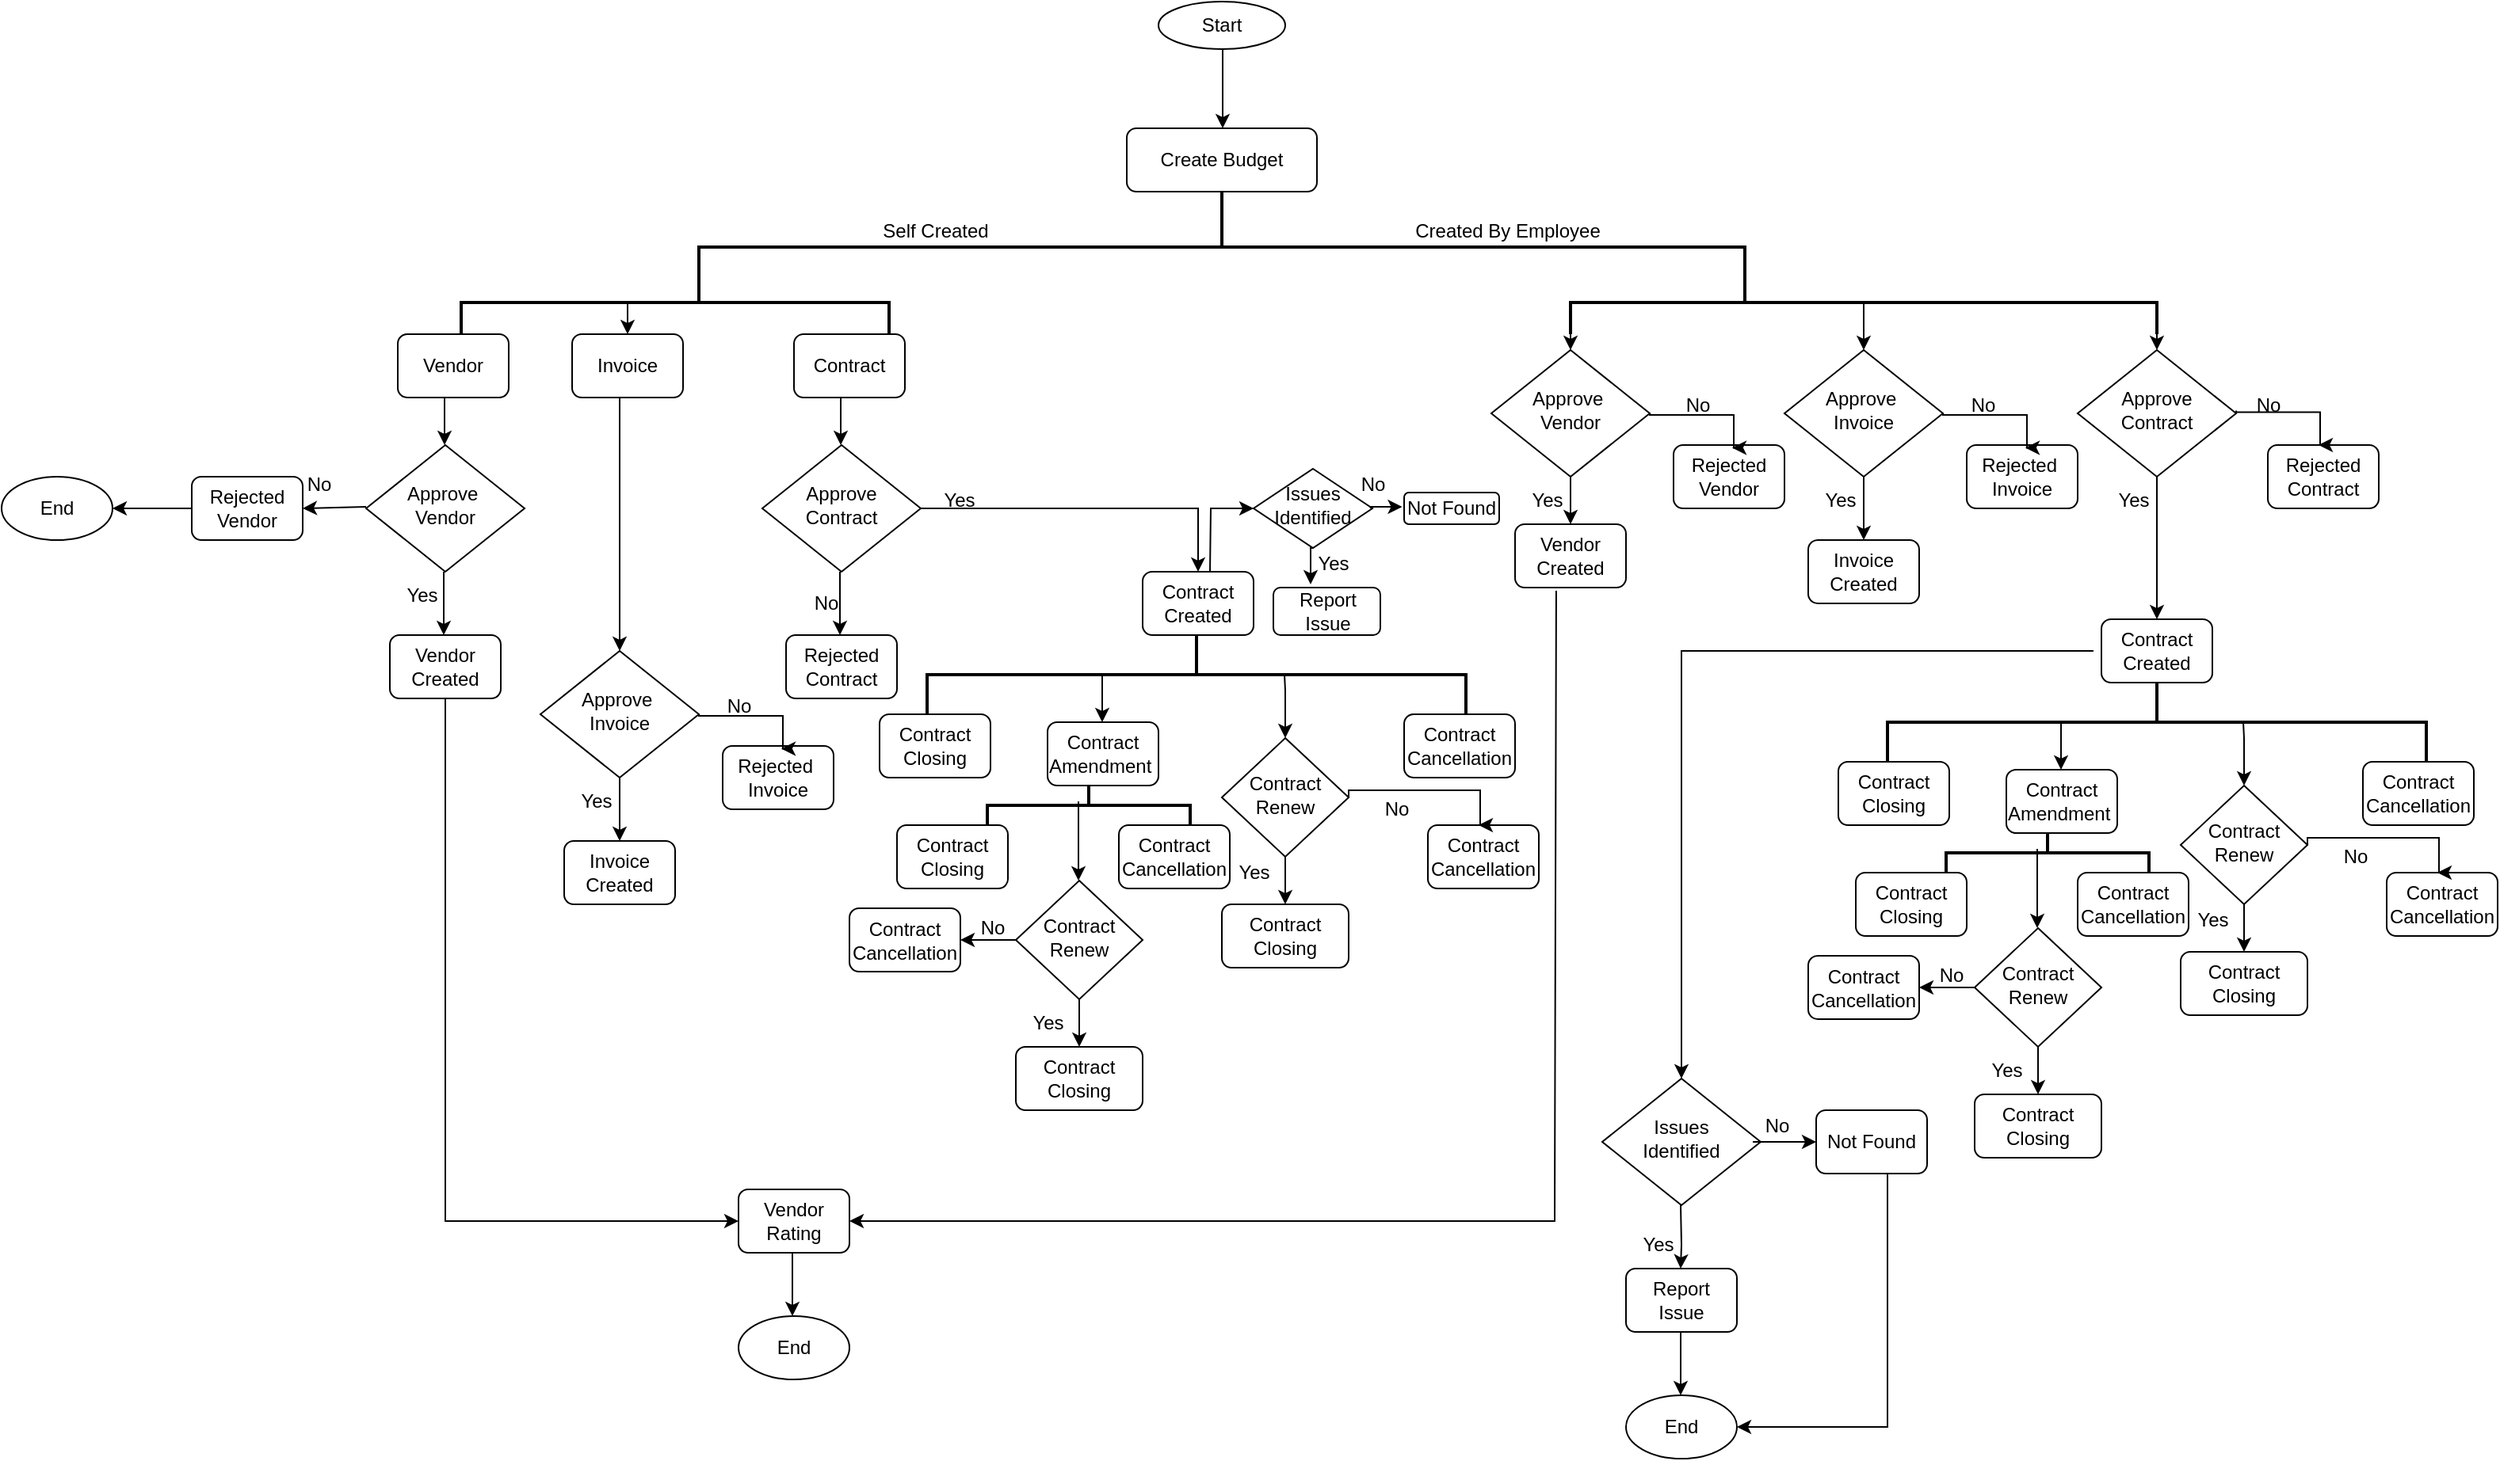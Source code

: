 <mxfile version="24.8.0" pages="2">
  <diagram id="C5RBs43oDa-KdzZeNtuy" name="Page-1">
    <mxGraphModel dx="2251" dy="491" grid="1" gridSize="10" guides="1" tooltips="1" connect="1" arrows="1" fold="1" page="1" pageScale="1" pageWidth="1169" pageHeight="827" math="0" shadow="0">
      <root>
        <mxCell id="WIyWlLk6GJQsqaUBKTNV-0" />
        <mxCell id="WIyWlLk6GJQsqaUBKTNV-1" parent="WIyWlLk6GJQsqaUBKTNV-0" />
        <mxCell id="Z8Yh2GZpVSMbXNt8EOp2-0" value="Start" style="ellipse;whiteSpace=wrap;html=1;" parent="WIyWlLk6GJQsqaUBKTNV-1" vertex="1">
          <mxGeometry x="400" y="90" width="80" height="30" as="geometry" />
        </mxCell>
        <mxCell id="Z8Yh2GZpVSMbXNt8EOp2-8" value="Create Budget" style="rounded=1;whiteSpace=wrap;html=1;fontSize=12;glass=0;strokeWidth=1;shadow=0;" parent="WIyWlLk6GJQsqaUBKTNV-1" vertex="1">
          <mxGeometry x="380" y="170" width="120" height="40" as="geometry" />
        </mxCell>
        <mxCell id="Z8Yh2GZpVSMbXNt8EOp2-9" value="" style="endArrow=classic;html=1;rounded=0;" parent="WIyWlLk6GJQsqaUBKTNV-1" edge="1">
          <mxGeometry width="50" height="50" relative="1" as="geometry">
            <mxPoint x="440.5" y="120" as="sourcePoint" />
            <mxPoint x="440.5" y="170" as="targetPoint" />
            <Array as="points">
              <mxPoint x="440.5" y="150" />
            </Array>
          </mxGeometry>
        </mxCell>
        <mxCell id="Z8Yh2GZpVSMbXNt8EOp2-17" value="" style="strokeWidth=2;html=1;shape=mxgraph.flowchart.annotation_2;align=left;labelPosition=right;pointerEvents=1;direction=south;" parent="WIyWlLk6GJQsqaUBKTNV-1" vertex="1">
          <mxGeometry x="110" y="210" width="660" height="70" as="geometry" />
        </mxCell>
        <mxCell id="Z8Yh2GZpVSMbXNt8EOp2-20" value="Self Created" style="text;html=1;align=center;verticalAlign=middle;resizable=0;points=[];autosize=1;strokeColor=none;fillColor=none;" parent="WIyWlLk6GJQsqaUBKTNV-1" vertex="1">
          <mxGeometry x="214" y="220" width="90" height="30" as="geometry" />
        </mxCell>
        <mxCell id="Z8Yh2GZpVSMbXNt8EOp2-710" style="edgeStyle=orthogonalEdgeStyle;rounded=0;orthogonalLoop=1;jettySize=auto;html=1;exitX=0;exitY=0.5;exitDx=0;exitDy=0;exitPerimeter=0;entryX=0.5;entryY=0;entryDx=0;entryDy=0;" parent="WIyWlLk6GJQsqaUBKTNV-1" source="Z8Yh2GZpVSMbXNt8EOp2-711" target="Z8Yh2GZpVSMbXNt8EOp2-714" edge="1">
          <mxGeometry relative="1" as="geometry" />
        </mxCell>
        <mxCell id="Z8Yh2GZpVSMbXNt8EOp2-711" value="" style="strokeWidth=2;html=1;shape=mxgraph.flowchart.annotation_1;align=left;pointerEvents=1;direction=south;" parent="WIyWlLk6GJQsqaUBKTNV-1" vertex="1">
          <mxGeometry x="-40" y="280" width="270" height="20" as="geometry" />
        </mxCell>
        <mxCell id="Z8Yh2GZpVSMbXNt8EOp2-712" value="Vendor" style="rounded=1;whiteSpace=wrap;html=1;fontSize=12;glass=0;strokeWidth=1;shadow=0;" parent="WIyWlLk6GJQsqaUBKTNV-1" vertex="1">
          <mxGeometry x="-80" y="300" width="70" height="40" as="geometry" />
        </mxCell>
        <mxCell id="Z8Yh2GZpVSMbXNt8EOp2-713" value="Contract" style="rounded=1;whiteSpace=wrap;html=1;fontSize=12;glass=0;strokeWidth=1;shadow=0;" parent="WIyWlLk6GJQsqaUBKTNV-1" vertex="1">
          <mxGeometry x="170" y="300" width="70" height="40" as="geometry" />
        </mxCell>
        <mxCell id="Z8Yh2GZpVSMbXNt8EOp2-714" value="Invoice" style="rounded=1;whiteSpace=wrap;html=1;fontSize=12;glass=0;strokeWidth=1;shadow=0;" parent="WIyWlLk6GJQsqaUBKTNV-1" vertex="1">
          <mxGeometry x="30" y="300" width="70" height="40" as="geometry" />
        </mxCell>
        <mxCell id="Z8Yh2GZpVSMbXNt8EOp2-718" value="Vendor Rating" style="rounded=1;whiteSpace=wrap;html=1;fontSize=12;glass=0;strokeWidth=1;shadow=0;" parent="WIyWlLk6GJQsqaUBKTNV-1" vertex="1">
          <mxGeometry x="135" y="840" width="70" height="40" as="geometry" />
        </mxCell>
        <mxCell id="Z8Yh2GZpVSMbXNt8EOp2-719" value="" style="endArrow=classic;html=1;rounded=0;entryX=0;entryY=0.5;entryDx=0;entryDy=0;exitX=0.5;exitY=1;exitDx=0;exitDy=0;" parent="WIyWlLk6GJQsqaUBKTNV-1" source="Z8Yh2GZpVSMbXNt8EOp2-722" target="Z8Yh2GZpVSMbXNt8EOp2-718" edge="1">
          <mxGeometry width="50" height="50" relative="1" as="geometry">
            <mxPoint x="-100" y="700" as="sourcePoint" />
            <mxPoint x="-10" y="450" as="targetPoint" />
            <Array as="points">
              <mxPoint x="-50" y="860" />
            </Array>
          </mxGeometry>
        </mxCell>
        <mxCell id="Z8Yh2GZpVSMbXNt8EOp2-720" value="" style="endArrow=classic;html=1;rounded=0;entryX=1;entryY=0.5;entryDx=0;entryDy=0;exitX=0.371;exitY=1.05;exitDx=0;exitDy=0;exitPerimeter=0;" parent="WIyWlLk6GJQsqaUBKTNV-1" source="Z8Yh2GZpVSMbXNt8EOp2-1639" target="Z8Yh2GZpVSMbXNt8EOp2-718" edge="1">
          <mxGeometry width="50" height="50" relative="1" as="geometry">
            <mxPoint x="650" y="500" as="sourcePoint" />
            <mxPoint x="250" y="380" as="targetPoint" />
            <Array as="points">
              <mxPoint x="650" y="860" />
            </Array>
          </mxGeometry>
        </mxCell>
        <mxCell id="Z8Yh2GZpVSMbXNt8EOp2-721" value="Approve&amp;nbsp;&lt;div&gt;Vendor&lt;/div&gt;" style="rhombus;whiteSpace=wrap;html=1;shadow=0;fontFamily=Helvetica;fontSize=12;align=center;strokeWidth=1;spacing=6;spacingTop=-4;" parent="WIyWlLk6GJQsqaUBKTNV-1" vertex="1">
          <mxGeometry x="-100" y="370" width="100" height="80" as="geometry" />
        </mxCell>
        <mxCell id="Z8Yh2GZpVSMbXNt8EOp2-722" value="Vendor Created" style="rounded=1;whiteSpace=wrap;html=1;fontSize=12;glass=0;strokeWidth=1;shadow=0;" parent="WIyWlLk6GJQsqaUBKTNV-1" vertex="1">
          <mxGeometry x="-85" y="490" width="70" height="40" as="geometry" />
        </mxCell>
        <mxCell id="Z8Yh2GZpVSMbXNt8EOp2-723" value="Rejected&lt;div&gt;Vendor&lt;/div&gt;" style="rounded=1;whiteSpace=wrap;html=1;fontSize=12;glass=0;strokeWidth=1;shadow=0;" parent="WIyWlLk6GJQsqaUBKTNV-1" vertex="1">
          <mxGeometry x="-210" y="390" width="70" height="40" as="geometry" />
        </mxCell>
        <mxCell id="Z8Yh2GZpVSMbXNt8EOp2-724" value="" style="endArrow=classic;html=1;rounded=0;" parent="WIyWlLk6GJQsqaUBKTNV-1" edge="1">
          <mxGeometry width="50" height="50" relative="1" as="geometry">
            <mxPoint x="-51" y="450" as="sourcePoint" />
            <mxPoint x="-51" y="490" as="targetPoint" />
          </mxGeometry>
        </mxCell>
        <mxCell id="Z8Yh2GZpVSMbXNt8EOp2-725" value="Yes" style="text;html=1;align=center;verticalAlign=middle;resizable=0;points=[];autosize=1;strokeColor=none;fillColor=none;" parent="WIyWlLk6GJQsqaUBKTNV-1" vertex="1">
          <mxGeometry x="-85" y="450" width="40" height="30" as="geometry" />
        </mxCell>
        <mxCell id="Z8Yh2GZpVSMbXNt8EOp2-726" value="No" style="text;html=1;align=center;verticalAlign=middle;resizable=0;points=[];autosize=1;strokeColor=none;fillColor=none;" parent="WIyWlLk6GJQsqaUBKTNV-1" vertex="1">
          <mxGeometry x="-150" y="380" width="40" height="30" as="geometry" />
        </mxCell>
        <mxCell id="Z8Yh2GZpVSMbXNt8EOp2-727" value="" style="endArrow=classic;html=1;rounded=0;" parent="WIyWlLk6GJQsqaUBKTNV-1" edge="1">
          <mxGeometry width="50" height="50" relative="1" as="geometry">
            <mxPoint x="-100" y="409" as="sourcePoint" />
            <mxPoint x="-140" y="410" as="targetPoint" />
          </mxGeometry>
        </mxCell>
        <mxCell id="Z8Yh2GZpVSMbXNt8EOp2-728" value="" style="endArrow=classic;html=1;rounded=0;" parent="WIyWlLk6GJQsqaUBKTNV-1" edge="1">
          <mxGeometry width="50" height="50" relative="1" as="geometry">
            <mxPoint x="-50.5" y="340" as="sourcePoint" />
            <mxPoint x="-50.5" y="370" as="targetPoint" />
          </mxGeometry>
        </mxCell>
        <mxCell id="Z8Yh2GZpVSMbXNt8EOp2-729" value="Approve Contract" style="rhombus;whiteSpace=wrap;html=1;shadow=0;fontFamily=Helvetica;fontSize=12;align=center;strokeWidth=1;spacing=6;spacingTop=-4;" parent="WIyWlLk6GJQsqaUBKTNV-1" vertex="1">
          <mxGeometry x="150" y="370" width="100" height="80" as="geometry" />
        </mxCell>
        <mxCell id="Z8Yh2GZpVSMbXNt8EOp2-730" value="Contract Created" style="rounded=1;whiteSpace=wrap;html=1;fontSize=12;glass=0;strokeWidth=1;shadow=0;" parent="WIyWlLk6GJQsqaUBKTNV-1" vertex="1">
          <mxGeometry x="390" y="450" width="70" height="40" as="geometry" />
        </mxCell>
        <mxCell id="Z8Yh2GZpVSMbXNt8EOp2-731" value="Rejected&lt;div&gt;Contract&lt;/div&gt;" style="rounded=1;whiteSpace=wrap;html=1;fontSize=12;glass=0;strokeWidth=1;shadow=0;" parent="WIyWlLk6GJQsqaUBKTNV-1" vertex="1">
          <mxGeometry x="165" y="490" width="70" height="40" as="geometry" />
        </mxCell>
        <mxCell id="Z8Yh2GZpVSMbXNt8EOp2-732" value="" style="endArrow=classic;html=1;rounded=0;" parent="WIyWlLk6GJQsqaUBKTNV-1" edge="1">
          <mxGeometry width="50" height="50" relative="1" as="geometry">
            <mxPoint x="199" y="450" as="sourcePoint" />
            <mxPoint x="199" y="490" as="targetPoint" />
          </mxGeometry>
        </mxCell>
        <mxCell id="Z8Yh2GZpVSMbXNt8EOp2-733" value="Yes" style="text;html=1;align=center;verticalAlign=middle;resizable=0;points=[];autosize=1;strokeColor=none;fillColor=none;" parent="WIyWlLk6GJQsqaUBKTNV-1" vertex="1">
          <mxGeometry x="254" y="390" width="40" height="30" as="geometry" />
        </mxCell>
        <mxCell id="Z8Yh2GZpVSMbXNt8EOp2-734" value="No" style="text;html=1;align=center;verticalAlign=middle;resizable=0;points=[];autosize=1;strokeColor=none;fillColor=none;" parent="WIyWlLk6GJQsqaUBKTNV-1" vertex="1">
          <mxGeometry x="170" y="455" width="40" height="30" as="geometry" />
        </mxCell>
        <mxCell id="Z8Yh2GZpVSMbXNt8EOp2-735" value="" style="endArrow=classic;html=1;rounded=0;" parent="WIyWlLk6GJQsqaUBKTNV-1" edge="1">
          <mxGeometry width="50" height="50" relative="1" as="geometry">
            <mxPoint x="199.5" y="340" as="sourcePoint" />
            <mxPoint x="199.5" y="370" as="targetPoint" />
          </mxGeometry>
        </mxCell>
        <mxCell id="Z8Yh2GZpVSMbXNt8EOp2-736" style="edgeStyle=orthogonalEdgeStyle;rounded=0;orthogonalLoop=1;jettySize=auto;html=1;exitX=0;exitY=0.5;exitDx=0;exitDy=0;exitPerimeter=0;entryX=0.5;entryY=0;entryDx=0;entryDy=0;" parent="WIyWlLk6GJQsqaUBKTNV-1" target="Z8Yh2GZpVSMbXNt8EOp2-737" edge="1">
          <mxGeometry relative="1" as="geometry">
            <mxPoint x="60" y="480" as="sourcePoint" />
            <Array as="points">
              <mxPoint x="60" y="340" />
              <mxPoint x="60" y="340" />
            </Array>
          </mxGeometry>
        </mxCell>
        <mxCell id="Z8Yh2GZpVSMbXNt8EOp2-737" value="Approve&amp;nbsp;&lt;div&gt;Invoice&lt;/div&gt;" style="rhombus;whiteSpace=wrap;html=1;shadow=0;fontFamily=Helvetica;fontSize=12;align=center;strokeWidth=1;spacing=6;spacingTop=-4;" parent="WIyWlLk6GJQsqaUBKTNV-1" vertex="1">
          <mxGeometry x="10" y="500" width="100" height="80" as="geometry" />
        </mxCell>
        <mxCell id="Z8Yh2GZpVSMbXNt8EOp2-738" value="Invoice Created" style="rounded=1;whiteSpace=wrap;html=1;fontSize=12;glass=0;strokeWidth=1;shadow=0;" parent="WIyWlLk6GJQsqaUBKTNV-1" vertex="1">
          <mxGeometry x="25" y="620" width="70" height="40" as="geometry" />
        </mxCell>
        <mxCell id="Z8Yh2GZpVSMbXNt8EOp2-739" value="Rejected&amp;nbsp;&lt;div&gt;Invoice&lt;/div&gt;" style="rounded=1;whiteSpace=wrap;html=1;fontSize=12;glass=0;strokeWidth=1;shadow=0;" parent="WIyWlLk6GJQsqaUBKTNV-1" vertex="1">
          <mxGeometry x="125" y="560" width="70" height="40" as="geometry" />
        </mxCell>
        <mxCell id="Z8Yh2GZpVSMbXNt8EOp2-740" value="" style="endArrow=classic;html=1;rounded=0;" parent="WIyWlLk6GJQsqaUBKTNV-1" edge="1">
          <mxGeometry width="50" height="50" relative="1" as="geometry">
            <mxPoint x="60" y="580" as="sourcePoint" />
            <mxPoint x="60" y="620" as="targetPoint" />
          </mxGeometry>
        </mxCell>
        <mxCell id="Z8Yh2GZpVSMbXNt8EOp2-741" style="edgeStyle=orthogonalEdgeStyle;rounded=0;orthogonalLoop=1;jettySize=auto;html=1;" parent="WIyWlLk6GJQsqaUBKTNV-1" edge="1">
          <mxGeometry relative="1" as="geometry">
            <mxPoint x="162" y="561.7" as="targetPoint" />
            <mxPoint x="110" y="540" as="sourcePoint" />
            <Array as="points">
              <mxPoint x="110" y="541" />
              <mxPoint x="163" y="541" />
            </Array>
          </mxGeometry>
        </mxCell>
        <mxCell id="Z8Yh2GZpVSMbXNt8EOp2-742" value="Yes" style="text;html=1;align=center;verticalAlign=middle;resizable=0;points=[];autosize=1;strokeColor=none;fillColor=none;" parent="WIyWlLk6GJQsqaUBKTNV-1" vertex="1">
          <mxGeometry x="25" y="580" width="40" height="30" as="geometry" />
        </mxCell>
        <mxCell id="Z8Yh2GZpVSMbXNt8EOp2-743" value="No" style="text;html=1;align=center;verticalAlign=middle;resizable=0;points=[];autosize=1;strokeColor=none;fillColor=none;" parent="WIyWlLk6GJQsqaUBKTNV-1" vertex="1">
          <mxGeometry x="115" y="520" width="40" height="30" as="geometry" />
        </mxCell>
        <mxCell id="Z8Yh2GZpVSMbXNt8EOp2-744" value="" style="endArrow=classic;html=1;rounded=0;entryX=0.5;entryY=0;entryDx=0;entryDy=0;" parent="WIyWlLk6GJQsqaUBKTNV-1" target="Z8Yh2GZpVSMbXNt8EOp2-730" edge="1">
          <mxGeometry width="50" height="50" relative="1" as="geometry">
            <mxPoint x="250" y="410" as="sourcePoint" />
            <mxPoint x="300" y="450" as="targetPoint" />
            <Array as="points">
              <mxPoint x="370" y="410" />
              <mxPoint x="425" y="410" />
            </Array>
          </mxGeometry>
        </mxCell>
        <mxCell id="Z8Yh2GZpVSMbXNt8EOp2-745" value="" style="strokeWidth=2;html=1;shape=mxgraph.flowchart.annotation_2;align=left;labelPosition=right;pointerEvents=1;direction=south;" parent="WIyWlLk6GJQsqaUBKTNV-1" vertex="1">
          <mxGeometry x="254" y="490" width="340" height="50" as="geometry" />
        </mxCell>
        <mxCell id="Z8Yh2GZpVSMbXNt8EOp2-746" value="Contract Closing" style="rounded=1;whiteSpace=wrap;html=1;fontSize=12;glass=0;strokeWidth=1;shadow=0;" parent="WIyWlLk6GJQsqaUBKTNV-1" vertex="1">
          <mxGeometry x="224" y="540" width="70" height="40" as="geometry" />
        </mxCell>
        <mxCell id="Z8Yh2GZpVSMbXNt8EOp2-749" value="Contract Amendment&amp;nbsp;" style="rounded=1;whiteSpace=wrap;html=1;fontSize=12;glass=0;strokeWidth=1;shadow=0;" parent="WIyWlLk6GJQsqaUBKTNV-1" vertex="1">
          <mxGeometry x="330" y="545" width="70" height="40" as="geometry" />
        </mxCell>
        <mxCell id="Z8Yh2GZpVSMbXNt8EOp2-750" value="&lt;div&gt;Contract&lt;/div&gt;Renew" style="rhombus;whiteSpace=wrap;html=1;shadow=0;fontFamily=Helvetica;fontSize=12;align=center;strokeWidth=1;spacing=6;spacingTop=-4;" parent="WIyWlLk6GJQsqaUBKTNV-1" vertex="1">
          <mxGeometry x="440" y="555" width="80" height="75" as="geometry" />
        </mxCell>
        <mxCell id="Z8Yh2GZpVSMbXNt8EOp2-751" value="" style="endArrow=classic;html=1;rounded=0;" parent="WIyWlLk6GJQsqaUBKTNV-1" edge="1">
          <mxGeometry width="50" height="50" relative="1" as="geometry">
            <mxPoint x="364.5" y="515" as="sourcePoint" />
            <mxPoint x="364.5" y="545" as="targetPoint" />
          </mxGeometry>
        </mxCell>
        <mxCell id="Z8Yh2GZpVSMbXNt8EOp2-752" style="edgeStyle=orthogonalEdgeStyle;rounded=0;orthogonalLoop=1;jettySize=auto;html=1;exitX=0;exitY=0.5;exitDx=0;exitDy=0;exitPerimeter=0;" parent="WIyWlLk6GJQsqaUBKTNV-1" edge="1">
          <mxGeometry relative="1" as="geometry">
            <mxPoint x="275" y="610" as="sourcePoint" />
            <mxPoint x="275" y="610" as="targetPoint" />
          </mxGeometry>
        </mxCell>
        <mxCell id="Z8Yh2GZpVSMbXNt8EOp2-753" style="edgeStyle=orthogonalEdgeStyle;rounded=0;orthogonalLoop=1;jettySize=auto;html=1;exitX=0;exitY=0.5;exitDx=0;exitDy=0;exitPerimeter=0;" parent="WIyWlLk6GJQsqaUBKTNV-1" edge="1">
          <mxGeometry relative="1" as="geometry">
            <mxPoint x="275" y="610" as="sourcePoint" />
            <mxPoint x="275" y="610" as="targetPoint" />
          </mxGeometry>
        </mxCell>
        <mxCell id="Z8Yh2GZpVSMbXNt8EOp2-754" style="edgeStyle=orthogonalEdgeStyle;rounded=0;orthogonalLoop=1;jettySize=auto;html=1;exitX=0;exitY=0.5;exitDx=0;exitDy=0;exitPerimeter=0;" parent="WIyWlLk6GJQsqaUBKTNV-1" edge="1">
          <mxGeometry relative="1" as="geometry">
            <mxPoint x="275" y="610" as="sourcePoint" />
            <mxPoint x="275" y="610" as="targetPoint" />
          </mxGeometry>
        </mxCell>
        <mxCell id="Z8Yh2GZpVSMbXNt8EOp2-755" value="" style="endArrow=classic;html=1;rounded=0;entryX=0.5;entryY=0;entryDx=0;entryDy=0;" parent="WIyWlLk6GJQsqaUBKTNV-1" target="Z8Yh2GZpVSMbXNt8EOp2-750" edge="1">
          <mxGeometry width="50" height="50" relative="1" as="geometry">
            <mxPoint x="479.5" y="515" as="sourcePoint" />
            <mxPoint x="479.5" y="545" as="targetPoint" />
            <Array as="points">
              <mxPoint x="480" y="525" />
            </Array>
          </mxGeometry>
        </mxCell>
        <mxCell id="Z8Yh2GZpVSMbXNt8EOp2-1646" style="edgeStyle=orthogonalEdgeStyle;rounded=0;orthogonalLoop=1;jettySize=auto;html=1;" parent="WIyWlLk6GJQsqaUBKTNV-1" edge="1">
          <mxGeometry relative="1" as="geometry">
            <mxPoint x="480" y="660" as="targetPoint" />
            <mxPoint x="480" y="630" as="sourcePoint" />
          </mxGeometry>
        </mxCell>
        <mxCell id="Z8Yh2GZpVSMbXNt8EOp2-757" value="Contract Closing" style="rounded=1;whiteSpace=wrap;html=1;fontSize=12;glass=0;strokeWidth=1;shadow=0;" parent="WIyWlLk6GJQsqaUBKTNV-1" vertex="1">
          <mxGeometry x="440" y="660" width="80" height="40" as="geometry" />
        </mxCell>
        <mxCell id="Z8Yh2GZpVSMbXNt8EOp2-1594" value="Approve&amp;nbsp;&lt;div&gt;Vendor&lt;/div&gt;" style="rhombus;whiteSpace=wrap;html=1;shadow=0;fontFamily=Helvetica;fontSize=12;align=center;strokeWidth=1;spacing=6;spacingTop=-4;" parent="WIyWlLk6GJQsqaUBKTNV-1" vertex="1">
          <mxGeometry x="610" y="310" width="100" height="80" as="geometry" />
        </mxCell>
        <mxCell id="Z8Yh2GZpVSMbXNt8EOp2-1595" value="Created By Employee" style="text;html=1;align=center;verticalAlign=middle;resizable=0;points=[];autosize=1;strokeColor=none;fillColor=none;" parent="WIyWlLk6GJQsqaUBKTNV-1" vertex="1">
          <mxGeometry x="550" y="220" width="140" height="30" as="geometry" />
        </mxCell>
        <mxCell id="Z8Yh2GZpVSMbXNt8EOp2-1597" style="edgeStyle=orthogonalEdgeStyle;rounded=0;orthogonalLoop=1;jettySize=auto;html=1;exitX=0;exitY=0.5;exitDx=0;exitDy=0;exitPerimeter=0;entryX=0.5;entryY=0;entryDx=0;entryDy=0;" parent="WIyWlLk6GJQsqaUBKTNV-1" source="Z8Yh2GZpVSMbXNt8EOp2-1598" target="Z8Yh2GZpVSMbXNt8EOp2-1599" edge="1">
          <mxGeometry relative="1" as="geometry" />
        </mxCell>
        <mxCell id="Z8Yh2GZpVSMbXNt8EOp2-1643" style="edgeStyle=orthogonalEdgeStyle;rounded=0;orthogonalLoop=1;jettySize=auto;html=1;exitX=0.5;exitY=1;exitDx=0;exitDy=0;exitPerimeter=0;entryX=0.5;entryY=0;entryDx=0;entryDy=0;" parent="WIyWlLk6GJQsqaUBKTNV-1" source="Z8Yh2GZpVSMbXNt8EOp2-1598" target="Z8Yh2GZpVSMbXNt8EOp2-1594" edge="1">
          <mxGeometry relative="1" as="geometry" />
        </mxCell>
        <mxCell id="Z8Yh2GZpVSMbXNt8EOp2-1644" style="edgeStyle=orthogonalEdgeStyle;rounded=0;orthogonalLoop=1;jettySize=auto;html=1;exitX=0.5;exitY=0;exitDx=0;exitDy=0;exitPerimeter=0;entryX=0.5;entryY=0;entryDx=0;entryDy=0;" parent="WIyWlLk6GJQsqaUBKTNV-1" source="Z8Yh2GZpVSMbXNt8EOp2-1598" target="Z8Yh2GZpVSMbXNt8EOp2-1600" edge="1">
          <mxGeometry relative="1" as="geometry" />
        </mxCell>
        <mxCell id="Z8Yh2GZpVSMbXNt8EOp2-1598" value="" style="strokeWidth=2;html=1;shape=mxgraph.flowchart.annotation_1;align=left;pointerEvents=1;direction=south;" parent="WIyWlLk6GJQsqaUBKTNV-1" vertex="1">
          <mxGeometry x="660" y="280" width="370" height="20" as="geometry" />
        </mxCell>
        <mxCell id="Z8Yh2GZpVSMbXNt8EOp2-1599" value="Approve&amp;nbsp;&lt;div&gt;Invoice&lt;/div&gt;" style="rhombus;whiteSpace=wrap;html=1;shadow=0;fontFamily=Helvetica;fontSize=12;align=center;strokeWidth=1;spacing=6;spacingTop=-4;" parent="WIyWlLk6GJQsqaUBKTNV-1" vertex="1">
          <mxGeometry x="795" y="310" width="100" height="80" as="geometry" />
        </mxCell>
        <mxCell id="Z8Yh2GZpVSMbXNt8EOp2-1600" value="Approve&lt;div&gt;Contract&lt;/div&gt;" style="rhombus;whiteSpace=wrap;html=1;shadow=0;fontFamily=Helvetica;fontSize=12;align=center;strokeWidth=1;spacing=6;spacingTop=-4;" parent="WIyWlLk6GJQsqaUBKTNV-1" vertex="1">
          <mxGeometry x="980" y="310" width="100" height="80" as="geometry" />
        </mxCell>
        <mxCell id="Z8Yh2GZpVSMbXNt8EOp2-1601" value="Rejected&lt;div&gt;Vendor&lt;/div&gt;" style="rounded=1;whiteSpace=wrap;html=1;fontSize=12;glass=0;strokeWidth=1;shadow=0;" parent="WIyWlLk6GJQsqaUBKTNV-1" vertex="1">
          <mxGeometry x="725" y="370" width="70" height="40" as="geometry" />
        </mxCell>
        <mxCell id="Z8Yh2GZpVSMbXNt8EOp2-1602" value="Invoice Created" style="rounded=1;whiteSpace=wrap;html=1;fontSize=12;glass=0;strokeWidth=1;shadow=0;" parent="WIyWlLk6GJQsqaUBKTNV-1" vertex="1">
          <mxGeometry x="810" y="430" width="70" height="40" as="geometry" />
        </mxCell>
        <mxCell id="Z8Yh2GZpVSMbXNt8EOp2-1603" value="Rejected&amp;nbsp;&lt;div&gt;Invoice&lt;/div&gt;" style="rounded=1;whiteSpace=wrap;html=1;fontSize=12;glass=0;strokeWidth=1;shadow=0;" parent="WIyWlLk6GJQsqaUBKTNV-1" vertex="1">
          <mxGeometry x="910" y="370" width="70" height="40" as="geometry" />
        </mxCell>
        <mxCell id="Z8Yh2GZpVSMbXNt8EOp2-1604" value="Contract Created" style="rounded=1;whiteSpace=wrap;html=1;fontSize=12;glass=0;strokeWidth=1;shadow=0;" parent="WIyWlLk6GJQsqaUBKTNV-1" vertex="1">
          <mxGeometry x="995" y="480" width="70" height="40" as="geometry" />
        </mxCell>
        <mxCell id="Z8Yh2GZpVSMbXNt8EOp2-1605" value="Rejected Contract" style="rounded=1;whiteSpace=wrap;html=1;fontSize=12;glass=0;strokeWidth=1;shadow=0;" parent="WIyWlLk6GJQsqaUBKTNV-1" vertex="1">
          <mxGeometry x="1100" y="370" width="70" height="40" as="geometry" />
        </mxCell>
        <mxCell id="Z8Yh2GZpVSMbXNt8EOp2-1606" value="" style="endArrow=classic;html=1;rounded=0;" parent="WIyWlLk6GJQsqaUBKTNV-1" edge="1">
          <mxGeometry width="50" height="50" relative="1" as="geometry">
            <mxPoint x="845" y="390" as="sourcePoint" />
            <mxPoint x="845" y="430" as="targetPoint" />
          </mxGeometry>
        </mxCell>
        <mxCell id="Z8Yh2GZpVSMbXNt8EOp2-1607" value="" style="endArrow=classic;html=1;rounded=0;entryX=0.5;entryY=0;entryDx=0;entryDy=0;" parent="WIyWlLk6GJQsqaUBKTNV-1" target="Z8Yh2GZpVSMbXNt8EOp2-1604" edge="1">
          <mxGeometry width="50" height="50" relative="1" as="geometry">
            <mxPoint x="1030" y="390" as="sourcePoint" />
            <mxPoint x="1030" y="430" as="targetPoint" />
          </mxGeometry>
        </mxCell>
        <mxCell id="Z8Yh2GZpVSMbXNt8EOp2-1608" style="edgeStyle=orthogonalEdgeStyle;rounded=0;orthogonalLoop=1;jettySize=auto;html=1;" parent="WIyWlLk6GJQsqaUBKTNV-1" edge="1">
          <mxGeometry relative="1" as="geometry">
            <mxPoint x="762" y="371.7" as="targetPoint" />
            <mxPoint x="710" y="350" as="sourcePoint" />
            <Array as="points">
              <mxPoint x="710" y="351" />
              <mxPoint x="763" y="351" />
            </Array>
          </mxGeometry>
        </mxCell>
        <mxCell id="Z8Yh2GZpVSMbXNt8EOp2-1609" style="edgeStyle=orthogonalEdgeStyle;rounded=0;orthogonalLoop=1;jettySize=auto;html=1;" parent="WIyWlLk6GJQsqaUBKTNV-1" edge="1">
          <mxGeometry relative="1" as="geometry">
            <mxPoint x="947" y="371.7" as="targetPoint" />
            <mxPoint x="895" y="350" as="sourcePoint" />
            <Array as="points">
              <mxPoint x="895" y="351" />
              <mxPoint x="948" y="351" />
            </Array>
          </mxGeometry>
        </mxCell>
        <mxCell id="Z8Yh2GZpVSMbXNt8EOp2-1610" style="edgeStyle=orthogonalEdgeStyle;rounded=0;orthogonalLoop=1;jettySize=auto;html=1;" parent="WIyWlLk6GJQsqaUBKTNV-1" edge="1">
          <mxGeometry relative="1" as="geometry">
            <mxPoint x="1132" y="370.0" as="targetPoint" />
            <mxPoint x="1080" y="348.3" as="sourcePoint" />
            <Array as="points">
              <mxPoint x="1080" y="349.3" />
              <mxPoint x="1133" y="349.3" />
            </Array>
          </mxGeometry>
        </mxCell>
        <mxCell id="Z8Yh2GZpVSMbXNt8EOp2-1611" value="No" style="text;html=1;align=center;verticalAlign=middle;resizable=0;points=[];autosize=1;strokeColor=none;fillColor=none;" parent="WIyWlLk6GJQsqaUBKTNV-1" vertex="1">
          <mxGeometry x="720" y="330" width="40" height="30" as="geometry" />
        </mxCell>
        <mxCell id="Z8Yh2GZpVSMbXNt8EOp2-1612" value="Yes" style="text;html=1;align=center;verticalAlign=middle;resizable=0;points=[];autosize=1;strokeColor=none;fillColor=none;" parent="WIyWlLk6GJQsqaUBKTNV-1" vertex="1">
          <mxGeometry x="810" y="390" width="40" height="30" as="geometry" />
        </mxCell>
        <mxCell id="Z8Yh2GZpVSMbXNt8EOp2-1613" value="Yes" style="text;html=1;align=center;verticalAlign=middle;resizable=0;points=[];autosize=1;strokeColor=none;fillColor=none;" parent="WIyWlLk6GJQsqaUBKTNV-1" vertex="1">
          <mxGeometry x="995" y="390" width="40" height="30" as="geometry" />
        </mxCell>
        <mxCell id="Z8Yh2GZpVSMbXNt8EOp2-1614" value="No" style="text;html=1;align=center;verticalAlign=middle;resizable=0;points=[];autosize=1;strokeColor=none;fillColor=none;" parent="WIyWlLk6GJQsqaUBKTNV-1" vertex="1">
          <mxGeometry x="900" y="330" width="40" height="30" as="geometry" />
        </mxCell>
        <mxCell id="Z8Yh2GZpVSMbXNt8EOp2-1615" value="No" style="text;html=1;align=center;verticalAlign=middle;resizable=0;points=[];autosize=1;strokeColor=none;fillColor=none;" parent="WIyWlLk6GJQsqaUBKTNV-1" vertex="1">
          <mxGeometry x="1080" y="330" width="40" height="30" as="geometry" />
        </mxCell>
        <mxCell id="Z8Yh2GZpVSMbXNt8EOp2-1639" value="Vendor Created" style="rounded=1;whiteSpace=wrap;html=1;fontSize=12;glass=0;strokeWidth=1;shadow=0;" parent="WIyWlLk6GJQsqaUBKTNV-1" vertex="1">
          <mxGeometry x="625" y="420" width="70" height="40" as="geometry" />
        </mxCell>
        <mxCell id="Z8Yh2GZpVSMbXNt8EOp2-1640" value="" style="endArrow=classic;html=1;rounded=0;" parent="WIyWlLk6GJQsqaUBKTNV-1" edge="1">
          <mxGeometry width="50" height="50" relative="1" as="geometry">
            <mxPoint x="660" y="390" as="sourcePoint" />
            <mxPoint x="660" y="420" as="targetPoint" />
          </mxGeometry>
        </mxCell>
        <mxCell id="Z8Yh2GZpVSMbXNt8EOp2-1641" value="Yes" style="text;html=1;align=center;verticalAlign=middle;resizable=0;points=[];autosize=1;strokeColor=none;fillColor=none;" parent="WIyWlLk6GJQsqaUBKTNV-1" vertex="1">
          <mxGeometry x="625" y="390" width="40" height="30" as="geometry" />
        </mxCell>
        <mxCell id="Z8Yh2GZpVSMbXNt8EOp2-1642" value="Contract Cancellation" style="rounded=1;whiteSpace=wrap;html=1;fontSize=12;glass=0;strokeWidth=1;shadow=0;" parent="WIyWlLk6GJQsqaUBKTNV-1" vertex="1">
          <mxGeometry x="555" y="540" width="70" height="40" as="geometry" />
        </mxCell>
        <mxCell id="Z8Yh2GZpVSMbXNt8EOp2-1648" value="Contract Cancellation" style="rounded=1;whiteSpace=wrap;html=1;fontSize=12;glass=0;strokeWidth=1;shadow=0;" parent="WIyWlLk6GJQsqaUBKTNV-1" vertex="1">
          <mxGeometry x="570" y="610" width="70" height="40" as="geometry" />
        </mxCell>
        <mxCell id="Z8Yh2GZpVSMbXNt8EOp2-1649" style="edgeStyle=orthogonalEdgeStyle;rounded=0;orthogonalLoop=1;jettySize=auto;html=1;exitX=1;exitY=0.5;exitDx=0;exitDy=0;" parent="WIyWlLk6GJQsqaUBKTNV-1" source="Z8Yh2GZpVSMbXNt8EOp2-750" edge="1">
          <mxGeometry relative="1" as="geometry">
            <mxPoint x="602" y="610" as="targetPoint" />
            <mxPoint x="550" y="588.3" as="sourcePoint" />
            <Array as="points">
              <mxPoint x="520" y="588" />
              <mxPoint x="603" y="588" />
            </Array>
          </mxGeometry>
        </mxCell>
        <mxCell id="Z8Yh2GZpVSMbXNt8EOp2-1652" value="No" style="text;html=1;align=center;verticalAlign=middle;resizable=0;points=[];autosize=1;strokeColor=none;fillColor=none;" parent="WIyWlLk6GJQsqaUBKTNV-1" vertex="1">
          <mxGeometry x="530" y="585" width="40" height="30" as="geometry" />
        </mxCell>
        <mxCell id="Z8Yh2GZpVSMbXNt8EOp2-1653" value="Yes" style="text;html=1;align=center;verticalAlign=middle;resizable=0;points=[];autosize=1;strokeColor=none;fillColor=none;" parent="WIyWlLk6GJQsqaUBKTNV-1" vertex="1">
          <mxGeometry x="440" y="625" width="40" height="30" as="geometry" />
        </mxCell>
        <mxCell id="Z8Yh2GZpVSMbXNt8EOp2-1654" value="" style="strokeWidth=2;html=1;shape=mxgraph.flowchart.annotation_2;align=left;labelPosition=right;pointerEvents=1;direction=south;" parent="WIyWlLk6GJQsqaUBKTNV-1" vertex="1">
          <mxGeometry x="292" y="585" width="128" height="25" as="geometry" />
        </mxCell>
        <mxCell id="Z8Yh2GZpVSMbXNt8EOp2-1655" value="Contract Cancellation" style="rounded=1;whiteSpace=wrap;html=1;fontSize=12;glass=0;strokeWidth=1;shadow=0;" parent="WIyWlLk6GJQsqaUBKTNV-1" vertex="1">
          <mxGeometry x="375" y="610" width="70" height="40" as="geometry" />
        </mxCell>
        <mxCell id="Z8Yh2GZpVSMbXNt8EOp2-1656" value="Contract Closing" style="rounded=1;whiteSpace=wrap;html=1;fontSize=12;glass=0;strokeWidth=1;shadow=0;" parent="WIyWlLk6GJQsqaUBKTNV-1" vertex="1">
          <mxGeometry x="235" y="610" width="70" height="40" as="geometry" />
        </mxCell>
        <mxCell id="Z8Yh2GZpVSMbXNt8EOp2-1662" style="edgeStyle=orthogonalEdgeStyle;rounded=0;orthogonalLoop=1;jettySize=auto;html=1;exitX=0.5;exitY=1;exitDx=0;exitDy=0;entryX=0.5;entryY=0;entryDx=0;entryDy=0;" parent="WIyWlLk6GJQsqaUBKTNV-1" source="Z8Yh2GZpVSMbXNt8EOp2-1657" target="Z8Yh2GZpVSMbXNt8EOp2-1658" edge="1">
          <mxGeometry relative="1" as="geometry" />
        </mxCell>
        <mxCell id="Z8Yh2GZpVSMbXNt8EOp2-1663" style="edgeStyle=orthogonalEdgeStyle;rounded=0;orthogonalLoop=1;jettySize=auto;html=1;exitX=0;exitY=0.5;exitDx=0;exitDy=0;entryX=1;entryY=0.5;entryDx=0;entryDy=0;" parent="WIyWlLk6GJQsqaUBKTNV-1" source="Z8Yh2GZpVSMbXNt8EOp2-1657" target="Z8Yh2GZpVSMbXNt8EOp2-1659" edge="1">
          <mxGeometry relative="1" as="geometry" />
        </mxCell>
        <mxCell id="Z8Yh2GZpVSMbXNt8EOp2-1657" value="&lt;div&gt;Contract&lt;/div&gt;Renew" style="rhombus;whiteSpace=wrap;html=1;shadow=0;fontFamily=Helvetica;fontSize=12;align=center;strokeWidth=1;spacing=6;spacingTop=-4;" parent="WIyWlLk6GJQsqaUBKTNV-1" vertex="1">
          <mxGeometry x="310" y="645" width="80" height="75" as="geometry" />
        </mxCell>
        <mxCell id="Z8Yh2GZpVSMbXNt8EOp2-1658" value="Contract Closing" style="rounded=1;whiteSpace=wrap;html=1;fontSize=12;glass=0;strokeWidth=1;shadow=0;" parent="WIyWlLk6GJQsqaUBKTNV-1" vertex="1">
          <mxGeometry x="310" y="750" width="80" height="40" as="geometry" />
        </mxCell>
        <mxCell id="Z8Yh2GZpVSMbXNt8EOp2-1659" value="Contract Cancellation" style="rounded=1;whiteSpace=wrap;html=1;fontSize=12;glass=0;strokeWidth=1;shadow=0;" parent="WIyWlLk6GJQsqaUBKTNV-1" vertex="1">
          <mxGeometry x="205" y="662.5" width="70" height="40" as="geometry" />
        </mxCell>
        <mxCell id="Z8Yh2GZpVSMbXNt8EOp2-1660" value="" style="endArrow=classic;html=1;rounded=0;" parent="WIyWlLk6GJQsqaUBKTNV-1" edge="1">
          <mxGeometry width="50" height="50" relative="1" as="geometry">
            <mxPoint x="349.5" y="595" as="sourcePoint" />
            <mxPoint x="349.5" y="645" as="targetPoint" />
          </mxGeometry>
        </mxCell>
        <mxCell id="Z8Yh2GZpVSMbXNt8EOp2-1664" value="Yes" style="text;html=1;align=center;verticalAlign=middle;resizable=0;points=[];autosize=1;strokeColor=none;fillColor=none;" parent="WIyWlLk6GJQsqaUBKTNV-1" vertex="1">
          <mxGeometry x="310" y="720" width="40" height="30" as="geometry" />
        </mxCell>
        <mxCell id="Z8Yh2GZpVSMbXNt8EOp2-1665" value="No" style="text;html=1;align=center;verticalAlign=middle;resizable=0;points=[];autosize=1;strokeColor=none;fillColor=none;" parent="WIyWlLk6GJQsqaUBKTNV-1" vertex="1">
          <mxGeometry x="275" y="660" width="40" height="30" as="geometry" />
        </mxCell>
        <mxCell id="Z8Yh2GZpVSMbXNt8EOp2-1899" value="" style="strokeWidth=2;html=1;shape=mxgraph.flowchart.annotation_2;align=left;labelPosition=right;pointerEvents=1;direction=south;" parent="WIyWlLk6GJQsqaUBKTNV-1" vertex="1">
          <mxGeometry x="860" y="520" width="340" height="50" as="geometry" />
        </mxCell>
        <mxCell id="Z8Yh2GZpVSMbXNt8EOp2-1900" value="Contract Closing" style="rounded=1;whiteSpace=wrap;html=1;fontSize=12;glass=0;strokeWidth=1;shadow=0;" parent="WIyWlLk6GJQsqaUBKTNV-1" vertex="1">
          <mxGeometry x="829" y="570" width="70" height="40" as="geometry" />
        </mxCell>
        <mxCell id="Z8Yh2GZpVSMbXNt8EOp2-1901" value="Contract Amendment&amp;nbsp;" style="rounded=1;whiteSpace=wrap;html=1;fontSize=12;glass=0;strokeWidth=1;shadow=0;" parent="WIyWlLk6GJQsqaUBKTNV-1" vertex="1">
          <mxGeometry x="935" y="575" width="70" height="40" as="geometry" />
        </mxCell>
        <mxCell id="Z8Yh2GZpVSMbXNt8EOp2-1902" value="&lt;div&gt;Contract&lt;/div&gt;Renew" style="rhombus;whiteSpace=wrap;html=1;shadow=0;fontFamily=Helvetica;fontSize=12;align=center;strokeWidth=1;spacing=6;spacingTop=-4;" parent="WIyWlLk6GJQsqaUBKTNV-1" vertex="1">
          <mxGeometry x="1045" y="585" width="80" height="75" as="geometry" />
        </mxCell>
        <mxCell id="Z8Yh2GZpVSMbXNt8EOp2-1903" value="" style="endArrow=classic;html=1;rounded=0;" parent="WIyWlLk6GJQsqaUBKTNV-1" edge="1">
          <mxGeometry width="50" height="50" relative="1" as="geometry">
            <mxPoint x="969.5" y="545" as="sourcePoint" />
            <mxPoint x="969.5" y="575" as="targetPoint" />
          </mxGeometry>
        </mxCell>
        <mxCell id="Z8Yh2GZpVSMbXNt8EOp2-1904" style="edgeStyle=orthogonalEdgeStyle;rounded=0;orthogonalLoop=1;jettySize=auto;html=1;exitX=0;exitY=0.5;exitDx=0;exitDy=0;exitPerimeter=0;" parent="WIyWlLk6GJQsqaUBKTNV-1" edge="1">
          <mxGeometry relative="1" as="geometry">
            <mxPoint x="880" y="640" as="sourcePoint" />
            <mxPoint x="880" y="640" as="targetPoint" />
          </mxGeometry>
        </mxCell>
        <mxCell id="Z8Yh2GZpVSMbXNt8EOp2-1905" style="edgeStyle=orthogonalEdgeStyle;rounded=0;orthogonalLoop=1;jettySize=auto;html=1;exitX=0;exitY=0.5;exitDx=0;exitDy=0;exitPerimeter=0;" parent="WIyWlLk6GJQsqaUBKTNV-1" edge="1">
          <mxGeometry relative="1" as="geometry">
            <mxPoint x="880" y="640" as="sourcePoint" />
            <mxPoint x="880" y="640" as="targetPoint" />
          </mxGeometry>
        </mxCell>
        <mxCell id="Z8Yh2GZpVSMbXNt8EOp2-1906" style="edgeStyle=orthogonalEdgeStyle;rounded=0;orthogonalLoop=1;jettySize=auto;html=1;exitX=0;exitY=0.5;exitDx=0;exitDy=0;exitPerimeter=0;" parent="WIyWlLk6GJQsqaUBKTNV-1" edge="1">
          <mxGeometry relative="1" as="geometry">
            <mxPoint x="880" y="640" as="sourcePoint" />
            <mxPoint x="880" y="640" as="targetPoint" />
          </mxGeometry>
        </mxCell>
        <mxCell id="Z8Yh2GZpVSMbXNt8EOp2-1907" value="" style="endArrow=classic;html=1;rounded=0;entryX=0.5;entryY=0;entryDx=0;entryDy=0;" parent="WIyWlLk6GJQsqaUBKTNV-1" target="Z8Yh2GZpVSMbXNt8EOp2-1902" edge="1">
          <mxGeometry width="50" height="50" relative="1" as="geometry">
            <mxPoint x="1084.5" y="545" as="sourcePoint" />
            <mxPoint x="1084.5" y="575" as="targetPoint" />
            <Array as="points">
              <mxPoint x="1085" y="555" />
            </Array>
          </mxGeometry>
        </mxCell>
        <mxCell id="Z8Yh2GZpVSMbXNt8EOp2-1908" style="edgeStyle=orthogonalEdgeStyle;rounded=0;orthogonalLoop=1;jettySize=auto;html=1;" parent="WIyWlLk6GJQsqaUBKTNV-1" edge="1">
          <mxGeometry relative="1" as="geometry">
            <mxPoint x="1085" y="690" as="targetPoint" />
            <mxPoint x="1085" y="660" as="sourcePoint" />
          </mxGeometry>
        </mxCell>
        <mxCell id="Z8Yh2GZpVSMbXNt8EOp2-1909" value="Contract Closing" style="rounded=1;whiteSpace=wrap;html=1;fontSize=12;glass=0;strokeWidth=1;shadow=0;" parent="WIyWlLk6GJQsqaUBKTNV-1" vertex="1">
          <mxGeometry x="1045" y="690" width="80" height="40" as="geometry" />
        </mxCell>
        <mxCell id="Z8Yh2GZpVSMbXNt8EOp2-1910" value="Contract Cancellation" style="rounded=1;whiteSpace=wrap;html=1;fontSize=12;glass=0;strokeWidth=1;shadow=0;" parent="WIyWlLk6GJQsqaUBKTNV-1" vertex="1">
          <mxGeometry x="1160" y="570" width="70" height="40" as="geometry" />
        </mxCell>
        <mxCell id="Z8Yh2GZpVSMbXNt8EOp2-1911" value="Contract Cancellation" style="rounded=1;whiteSpace=wrap;html=1;fontSize=12;glass=0;strokeWidth=1;shadow=0;" parent="WIyWlLk6GJQsqaUBKTNV-1" vertex="1">
          <mxGeometry x="1175" y="640" width="70" height="40" as="geometry" />
        </mxCell>
        <mxCell id="Z8Yh2GZpVSMbXNt8EOp2-1912" style="edgeStyle=orthogonalEdgeStyle;rounded=0;orthogonalLoop=1;jettySize=auto;html=1;exitX=1;exitY=0.5;exitDx=0;exitDy=0;" parent="WIyWlLk6GJQsqaUBKTNV-1" source="Z8Yh2GZpVSMbXNt8EOp2-1902" edge="1">
          <mxGeometry relative="1" as="geometry">
            <mxPoint x="1207" y="640" as="targetPoint" />
            <mxPoint x="1155" y="618.3" as="sourcePoint" />
            <Array as="points">
              <mxPoint x="1125" y="618" />
              <mxPoint x="1208" y="618" />
            </Array>
          </mxGeometry>
        </mxCell>
        <mxCell id="Z8Yh2GZpVSMbXNt8EOp2-1913" value="No" style="text;html=1;align=center;verticalAlign=middle;resizable=0;points=[];autosize=1;strokeColor=none;fillColor=none;" parent="WIyWlLk6GJQsqaUBKTNV-1" vertex="1">
          <mxGeometry x="1135" y="615" width="40" height="30" as="geometry" />
        </mxCell>
        <mxCell id="Z8Yh2GZpVSMbXNt8EOp2-1914" value="Yes" style="text;html=1;align=center;verticalAlign=middle;resizable=0;points=[];autosize=1;strokeColor=none;fillColor=none;" parent="WIyWlLk6GJQsqaUBKTNV-1" vertex="1">
          <mxGeometry x="1045" y="655" width="40" height="30" as="geometry" />
        </mxCell>
        <mxCell id="Z8Yh2GZpVSMbXNt8EOp2-1915" value="" style="strokeWidth=2;html=1;shape=mxgraph.flowchart.annotation_2;align=left;labelPosition=right;pointerEvents=1;direction=south;" parent="WIyWlLk6GJQsqaUBKTNV-1" vertex="1">
          <mxGeometry x="897" y="615" width="128" height="25" as="geometry" />
        </mxCell>
        <mxCell id="Z8Yh2GZpVSMbXNt8EOp2-1916" value="Contract Cancellation" style="rounded=1;whiteSpace=wrap;html=1;fontSize=12;glass=0;strokeWidth=1;shadow=0;" parent="WIyWlLk6GJQsqaUBKTNV-1" vertex="1">
          <mxGeometry x="980" y="640" width="70" height="40" as="geometry" />
        </mxCell>
        <mxCell id="Z8Yh2GZpVSMbXNt8EOp2-1917" value="Contract Closing" style="rounded=1;whiteSpace=wrap;html=1;fontSize=12;glass=0;strokeWidth=1;shadow=0;" parent="WIyWlLk6GJQsqaUBKTNV-1" vertex="1">
          <mxGeometry x="840" y="640" width="70" height="40" as="geometry" />
        </mxCell>
        <mxCell id="Z8Yh2GZpVSMbXNt8EOp2-1918" style="edgeStyle=orthogonalEdgeStyle;rounded=0;orthogonalLoop=1;jettySize=auto;html=1;exitX=0.5;exitY=1;exitDx=0;exitDy=0;entryX=0.5;entryY=0;entryDx=0;entryDy=0;" parent="WIyWlLk6GJQsqaUBKTNV-1" source="Z8Yh2GZpVSMbXNt8EOp2-1920" target="Z8Yh2GZpVSMbXNt8EOp2-1921" edge="1">
          <mxGeometry relative="1" as="geometry" />
        </mxCell>
        <mxCell id="Z8Yh2GZpVSMbXNt8EOp2-1919" style="edgeStyle=orthogonalEdgeStyle;rounded=0;orthogonalLoop=1;jettySize=auto;html=1;exitX=0;exitY=0.5;exitDx=0;exitDy=0;entryX=1;entryY=0.5;entryDx=0;entryDy=0;" parent="WIyWlLk6GJQsqaUBKTNV-1" source="Z8Yh2GZpVSMbXNt8EOp2-1920" target="Z8Yh2GZpVSMbXNt8EOp2-1922" edge="1">
          <mxGeometry relative="1" as="geometry" />
        </mxCell>
        <mxCell id="Z8Yh2GZpVSMbXNt8EOp2-1920" value="&lt;div&gt;Contract&lt;/div&gt;Renew" style="rhombus;whiteSpace=wrap;html=1;shadow=0;fontFamily=Helvetica;fontSize=12;align=center;strokeWidth=1;spacing=6;spacingTop=-4;" parent="WIyWlLk6GJQsqaUBKTNV-1" vertex="1">
          <mxGeometry x="915" y="675" width="80" height="75" as="geometry" />
        </mxCell>
        <mxCell id="Z8Yh2GZpVSMbXNt8EOp2-1921" value="Contract Closing" style="rounded=1;whiteSpace=wrap;html=1;fontSize=12;glass=0;strokeWidth=1;shadow=0;" parent="WIyWlLk6GJQsqaUBKTNV-1" vertex="1">
          <mxGeometry x="915" y="780" width="80" height="40" as="geometry" />
        </mxCell>
        <mxCell id="Z8Yh2GZpVSMbXNt8EOp2-1922" value="Contract Cancellation" style="rounded=1;whiteSpace=wrap;html=1;fontSize=12;glass=0;strokeWidth=1;shadow=0;" parent="WIyWlLk6GJQsqaUBKTNV-1" vertex="1">
          <mxGeometry x="810" y="692.5" width="70" height="40" as="geometry" />
        </mxCell>
        <mxCell id="Z8Yh2GZpVSMbXNt8EOp2-1923" value="" style="endArrow=classic;html=1;rounded=0;" parent="WIyWlLk6GJQsqaUBKTNV-1" edge="1">
          <mxGeometry width="50" height="50" relative="1" as="geometry">
            <mxPoint x="954.5" y="625" as="sourcePoint" />
            <mxPoint x="954.5" y="675" as="targetPoint" />
          </mxGeometry>
        </mxCell>
        <mxCell id="Z8Yh2GZpVSMbXNt8EOp2-1924" value="Yes" style="text;html=1;align=center;verticalAlign=middle;resizable=0;points=[];autosize=1;strokeColor=none;fillColor=none;" parent="WIyWlLk6GJQsqaUBKTNV-1" vertex="1">
          <mxGeometry x="915" y="750" width="40" height="30" as="geometry" />
        </mxCell>
        <mxCell id="Z8Yh2GZpVSMbXNt8EOp2-1925" value="No" style="text;html=1;align=center;verticalAlign=middle;resizable=0;points=[];autosize=1;strokeColor=none;fillColor=none;" parent="WIyWlLk6GJQsqaUBKTNV-1" vertex="1">
          <mxGeometry x="880" y="690" width="40" height="30" as="geometry" />
        </mxCell>
        <mxCell id="Z8Yh2GZpVSMbXNt8EOp2-1933" value="Issues&lt;br&gt;Identified" style="rhombus;whiteSpace=wrap;html=1;shadow=0;fontFamily=Helvetica;fontSize=12;align=center;strokeWidth=1;spacing=6;spacingTop=-4;" parent="WIyWlLk6GJQsqaUBKTNV-1" vertex="1">
          <mxGeometry x="680" y="770" width="100" height="80" as="geometry" />
        </mxCell>
        <mxCell id="Z8Yh2GZpVSMbXNt8EOp2-1934" value="Report Issue" style="rounded=1;whiteSpace=wrap;html=1;fontSize=12;glass=0;strokeWidth=1;shadow=0;" parent="WIyWlLk6GJQsqaUBKTNV-1" vertex="1">
          <mxGeometry x="695" y="890" width="70" height="40" as="geometry" />
        </mxCell>
        <mxCell id="Z8Yh2GZpVSMbXNt8EOp2-1935" value="" style="endArrow=classic;html=1;rounded=0;" parent="WIyWlLk6GJQsqaUBKTNV-1" edge="1">
          <mxGeometry width="50" height="50" relative="1" as="geometry">
            <mxPoint x="729.5" y="850" as="sourcePoint" />
            <mxPoint x="729.5" y="890" as="targetPoint" />
            <Array as="points">
              <mxPoint x="730" y="875" />
            </Array>
          </mxGeometry>
        </mxCell>
        <mxCell id="Z8Yh2GZpVSMbXNt8EOp2-1936" value="Yes" style="text;html=1;align=center;verticalAlign=middle;resizable=0;points=[];autosize=1;strokeColor=none;fillColor=none;" parent="WIyWlLk6GJQsqaUBKTNV-1" vertex="1">
          <mxGeometry x="695" y="860" width="40" height="30" as="geometry" />
        </mxCell>
        <mxCell id="Z8Yh2GZpVSMbXNt8EOp2-1937" value="" style="endArrow=classic;html=1;rounded=0;entryX=0.5;entryY=0;entryDx=0;entryDy=0;" parent="WIyWlLk6GJQsqaUBKTNV-1" target="Z8Yh2GZpVSMbXNt8EOp2-1933" edge="1">
          <mxGeometry width="50" height="50" relative="1" as="geometry">
            <mxPoint x="990" y="500" as="sourcePoint" />
            <mxPoint x="580" y="720" as="targetPoint" />
            <Array as="points">
              <mxPoint x="730" y="500" />
            </Array>
          </mxGeometry>
        </mxCell>
        <mxCell id="Z8Yh2GZpVSMbXNt8EOp2-1938" value="Not Found" style="rounded=1;whiteSpace=wrap;html=1;fontSize=12;glass=0;strokeWidth=1;shadow=0;" parent="WIyWlLk6GJQsqaUBKTNV-1" vertex="1">
          <mxGeometry x="815" y="790" width="70" height="40" as="geometry" />
        </mxCell>
        <mxCell id="Z8Yh2GZpVSMbXNt8EOp2-1939" value="" style="endArrow=classic;html=1;rounded=0;" parent="WIyWlLk6GJQsqaUBKTNV-1" edge="1">
          <mxGeometry width="50" height="50" relative="1" as="geometry">
            <mxPoint x="775" y="810" as="sourcePoint" />
            <mxPoint x="815" y="810" as="targetPoint" />
          </mxGeometry>
        </mxCell>
        <mxCell id="Z8Yh2GZpVSMbXNt8EOp2-1940" value="No" style="text;html=1;align=center;verticalAlign=middle;resizable=0;points=[];autosize=1;strokeColor=none;fillColor=none;" parent="WIyWlLk6GJQsqaUBKTNV-1" vertex="1">
          <mxGeometry x="770" y="785" width="40" height="30" as="geometry" />
        </mxCell>
        <mxCell id="Z8Yh2GZpVSMbXNt8EOp2-1949" value="Issues&lt;br&gt;Identified" style="rhombus;whiteSpace=wrap;html=1;shadow=0;fontFamily=Helvetica;fontSize=12;align=center;strokeWidth=1;spacing=6;spacingTop=-4;" parent="WIyWlLk6GJQsqaUBKTNV-1" vertex="1">
          <mxGeometry x="460" y="385" width="75" height="50" as="geometry" />
        </mxCell>
        <mxCell id="Z8Yh2GZpVSMbXNt8EOp2-1950" value="Report Issue" style="rounded=1;whiteSpace=wrap;html=1;fontSize=12;glass=0;strokeWidth=1;shadow=0;" parent="WIyWlLk6GJQsqaUBKTNV-1" vertex="1">
          <mxGeometry x="472.5" y="460" width="67.5" height="30" as="geometry" />
        </mxCell>
        <mxCell id="Z8Yh2GZpVSMbXNt8EOp2-1952" value="Yes" style="text;html=1;align=center;verticalAlign=middle;resizable=0;points=[];autosize=1;strokeColor=none;fillColor=none;" parent="WIyWlLk6GJQsqaUBKTNV-1" vertex="1">
          <mxGeometry x="490" y="430" width="40" height="30" as="geometry" />
        </mxCell>
        <mxCell id="Z8Yh2GZpVSMbXNt8EOp2-1953" value="Not Found" style="rounded=1;whiteSpace=wrap;html=1;fontSize=12;glass=0;strokeWidth=1;shadow=0;" parent="WIyWlLk6GJQsqaUBKTNV-1" vertex="1">
          <mxGeometry x="555" y="400" width="60" height="20" as="geometry" />
        </mxCell>
        <mxCell id="Z8Yh2GZpVSMbXNt8EOp2-1954" value="" style="endArrow=classic;html=1;rounded=0;" parent="WIyWlLk6GJQsqaUBKTNV-1" edge="1">
          <mxGeometry width="50" height="50" relative="1" as="geometry">
            <mxPoint x="534" y="410" as="sourcePoint" />
            <mxPoint x="553.75" y="409" as="targetPoint" />
            <Array as="points">
              <mxPoint x="533.75" y="409" />
            </Array>
          </mxGeometry>
        </mxCell>
        <mxCell id="Z8Yh2GZpVSMbXNt8EOp2-1955" value="No" style="text;html=1;align=center;verticalAlign=middle;resizable=0;points=[];autosize=1;strokeColor=none;fillColor=none;" parent="WIyWlLk6GJQsqaUBKTNV-1" vertex="1">
          <mxGeometry x="515" y="380" width="40" height="30" as="geometry" />
        </mxCell>
        <mxCell id="Z8Yh2GZpVSMbXNt8EOp2-1964" style="edgeStyle=orthogonalEdgeStyle;rounded=0;orthogonalLoop=1;jettySize=auto;html=1;exitX=0.5;exitY=1;exitDx=0;exitDy=0;entryX=0.348;entryY=-0.067;entryDx=0;entryDy=0;entryPerimeter=0;" parent="WIyWlLk6GJQsqaUBKTNV-1" source="Z8Yh2GZpVSMbXNt8EOp2-1949" target="Z8Yh2GZpVSMbXNt8EOp2-1950" edge="1">
          <mxGeometry relative="1" as="geometry" />
        </mxCell>
        <mxCell id="Z8Yh2GZpVSMbXNt8EOp2-1967" value="" style="endArrow=classic;html=1;rounded=0;entryX=0;entryY=0.5;entryDx=0;entryDy=0;" parent="WIyWlLk6GJQsqaUBKTNV-1" target="Z8Yh2GZpVSMbXNt8EOp2-1949" edge="1">
          <mxGeometry width="50" height="50" relative="1" as="geometry">
            <mxPoint x="432.5" y="450" as="sourcePoint" />
            <mxPoint x="472.5" y="420" as="targetPoint" />
            <Array as="points">
              <mxPoint x="433" y="410" />
            </Array>
          </mxGeometry>
        </mxCell>
        <mxCell id="Z8Yh2GZpVSMbXNt8EOp2-1968" value="End" style="ellipse;whiteSpace=wrap;html=1;" parent="WIyWlLk6GJQsqaUBKTNV-1" vertex="1">
          <mxGeometry x="-330" y="390" width="70" height="40" as="geometry" />
        </mxCell>
        <mxCell id="Z8Yh2GZpVSMbXNt8EOp2-1969" value="" style="endArrow=classic;html=1;rounded=0;exitX=0;exitY=0.5;exitDx=0;exitDy=0;" parent="WIyWlLk6GJQsqaUBKTNV-1" source="Z8Yh2GZpVSMbXNt8EOp2-723" edge="1">
          <mxGeometry width="50" height="50" relative="1" as="geometry">
            <mxPoint x="-200" y="413" as="sourcePoint" />
            <mxPoint x="-260" y="410" as="targetPoint" />
          </mxGeometry>
        </mxCell>
        <mxCell id="Z8Yh2GZpVSMbXNt8EOp2-1970" value="" style="endArrow=classic;html=1;rounded=0;" parent="WIyWlLk6GJQsqaUBKTNV-1" edge="1">
          <mxGeometry width="50" height="50" relative="1" as="geometry">
            <mxPoint x="169" y="880" as="sourcePoint" />
            <mxPoint x="169" y="920" as="targetPoint" />
            <Array as="points">
              <mxPoint x="169" y="900" />
            </Array>
          </mxGeometry>
        </mxCell>
        <mxCell id="Z8Yh2GZpVSMbXNt8EOp2-1971" value="End" style="ellipse;whiteSpace=wrap;html=1;" parent="WIyWlLk6GJQsqaUBKTNV-1" vertex="1">
          <mxGeometry x="135" y="920" width="70" height="40" as="geometry" />
        </mxCell>
        <mxCell id="O40Zj6mZj4n7yazvU0PT-0" value="End" style="ellipse;whiteSpace=wrap;html=1;" vertex="1" parent="WIyWlLk6GJQsqaUBKTNV-1">
          <mxGeometry x="695" y="970" width="70" height="40" as="geometry" />
        </mxCell>
        <mxCell id="O40Zj6mZj4n7yazvU0PT-1" value="" style="endArrow=classic;html=1;rounded=0;" edge="1" parent="WIyWlLk6GJQsqaUBKTNV-1">
          <mxGeometry width="50" height="50" relative="1" as="geometry">
            <mxPoint x="729.5" y="930" as="sourcePoint" />
            <mxPoint x="729.5" y="970" as="targetPoint" />
            <Array as="points">
              <mxPoint x="729.5" y="950" />
            </Array>
          </mxGeometry>
        </mxCell>
        <mxCell id="O40Zj6mZj4n7yazvU0PT-2" value="" style="endArrow=classic;html=1;rounded=0;entryX=1;entryY=0.5;entryDx=0;entryDy=0;" edge="1" parent="WIyWlLk6GJQsqaUBKTNV-1" target="O40Zj6mZj4n7yazvU0PT-0">
          <mxGeometry width="50" height="50" relative="1" as="geometry">
            <mxPoint x="860" y="830" as="sourcePoint" />
            <mxPoint x="790" y="910" as="targetPoint" />
            <Array as="points">
              <mxPoint x="860" y="990" />
            </Array>
          </mxGeometry>
        </mxCell>
      </root>
    </mxGraphModel>
  </diagram>
  <diagram id="ujomOaEeAzbMwvPveYXO" name="Page-2">
    <mxGraphModel dx="1082" dy="491" grid="1" gridSize="10" guides="1" tooltips="1" connect="1" arrows="1" fold="1" page="1" pageScale="1" pageWidth="1169" pageHeight="827" math="0" shadow="0">
      <root>
        <mxCell id="0" />
        <mxCell id="1" parent="0" />
        <mxCell id="DhZaMOdkmi4t-8yNSAH4-1" value="Start" style="ellipse;whiteSpace=wrap;html=1;" vertex="1" parent="1">
          <mxGeometry x="470" y="10" width="100" height="40" as="geometry" />
        </mxCell>
        <mxCell id="DhZaMOdkmi4t-8yNSAH4-2" value="Create Vendor" style="rounded=1;whiteSpace=wrap;html=1;fontSize=12;glass=0;strokeWidth=1;shadow=0;" vertex="1" parent="1">
          <mxGeometry x="310" y="125" width="100" height="40" as="geometry" />
        </mxCell>
        <mxCell id="DhZaMOdkmi4t-8yNSAH4-3" value="" style="endArrow=classic;html=1;rounded=0;" edge="1" parent="1">
          <mxGeometry width="50" height="50" relative="1" as="geometry">
            <mxPoint x="359.5" y="165" as="sourcePoint" />
            <mxPoint x="360" y="200" as="targetPoint" />
          </mxGeometry>
        </mxCell>
        <mxCell id="DhZaMOdkmi4t-8yNSAH4-4" value="Goes for Approval to Department Manager" style="rounded=1;whiteSpace=wrap;html=1;" vertex="1" parent="1">
          <mxGeometry x="300" y="200" width="120" height="50" as="geometry" />
        </mxCell>
        <mxCell id="DhZaMOdkmi4t-8yNSAH4-5" style="edgeStyle=orthogonalEdgeStyle;rounded=0;orthogonalLoop=1;jettySize=auto;html=1;exitX=0;exitY=0.5;exitDx=0;exitDy=0;entryX=1;entryY=0.5;entryDx=0;entryDy=0;" edge="1" parent="1" source="DhZaMOdkmi4t-8yNSAH4-6" target="DhZaMOdkmi4t-8yNSAH4-7">
          <mxGeometry relative="1" as="geometry" />
        </mxCell>
        <mxCell id="DhZaMOdkmi4t-8yNSAH4-6" value="Vendor Approved" style="rhombus;whiteSpace=wrap;html=1;shadow=0;fontFamily=Helvetica;fontSize=12;align=center;strokeWidth=1;spacing=6;spacingTop=-4;" vertex="1" parent="1">
          <mxGeometry x="307.5" y="280" width="100" height="80" as="geometry" />
        </mxCell>
        <mxCell id="DhZaMOdkmi4t-8yNSAH4-7" value="Rejected&lt;div&gt;Vendor&lt;/div&gt;" style="rounded=1;whiteSpace=wrap;html=1;fontSize=12;glass=0;strokeWidth=1;shadow=0;" vertex="1" parent="1">
          <mxGeometry x="190" y="300" width="70" height="40" as="geometry" />
        </mxCell>
        <mxCell id="DhZaMOdkmi4t-8yNSAH4-8" value="No" style="text;html=1;align=center;verticalAlign=middle;resizable=0;points=[];autosize=1;strokeColor=none;fillColor=none;" vertex="1" parent="1">
          <mxGeometry x="270" y="300" width="40" height="30" as="geometry" />
        </mxCell>
        <mxCell id="DhZaMOdkmi4t-8yNSAH4-9" style="edgeStyle=orthogonalEdgeStyle;rounded=0;orthogonalLoop=1;jettySize=auto;html=1;exitX=0.5;exitY=1;exitDx=0;exitDy=0;entryX=0.5;entryY=0;entryDx=0;entryDy=0;" edge="1" parent="1" source="DhZaMOdkmi4t-8yNSAH4-11" target="DhZaMOdkmi4t-8yNSAH4-18">
          <mxGeometry relative="1" as="geometry" />
        </mxCell>
        <mxCell id="DhZaMOdkmi4t-8yNSAH4-10" style="edgeStyle=orthogonalEdgeStyle;rounded=0;orthogonalLoop=1;jettySize=auto;html=1;exitX=0;exitY=0.5;exitDx=0;exitDy=0;entryX=0.4;entryY=0;entryDx=0;entryDy=0;entryPerimeter=0;" edge="1" parent="1" source="DhZaMOdkmi4t-8yNSAH4-11" target="DhZaMOdkmi4t-8yNSAH4-31">
          <mxGeometry relative="1" as="geometry">
            <mxPoint x="120" y="652" as="targetPoint" />
          </mxGeometry>
        </mxCell>
        <mxCell id="DhZaMOdkmi4t-8yNSAH4-11" value="Vendor&amp;nbsp;&lt;div&gt;Active&lt;/div&gt;" style="rounded=1;whiteSpace=wrap;html=1;fontSize=12;glass=0;strokeWidth=1;shadow=0;" vertex="1" parent="1">
          <mxGeometry x="322.5" y="390" width="70" height="40" as="geometry" />
        </mxCell>
        <mxCell id="DhZaMOdkmi4t-8yNSAH4-12" value="" style="endArrow=classic;html=1;rounded=0;" edge="1" parent="1">
          <mxGeometry width="50" height="50" relative="1" as="geometry">
            <mxPoint x="357.5" y="360" as="sourcePoint" />
            <mxPoint x="357.5" y="390" as="targetPoint" />
          </mxGeometry>
        </mxCell>
        <mxCell id="DhZaMOdkmi4t-8yNSAH4-13" value="Yes" style="text;html=1;align=center;verticalAlign=middle;resizable=0;points=[];autosize=1;strokeColor=none;fillColor=none;" vertex="1" parent="1">
          <mxGeometry x="322.5" y="360" width="40" height="30" as="geometry" />
        </mxCell>
        <mxCell id="DhZaMOdkmi4t-8yNSAH4-14" value="" style="endArrow=classic;html=1;rounded=0;" edge="1" parent="1">
          <mxGeometry width="50" height="50" relative="1" as="geometry">
            <mxPoint x="359.5" y="255" as="sourcePoint" />
            <mxPoint x="359.5" y="280" as="targetPoint" />
          </mxGeometry>
        </mxCell>
        <mxCell id="DhZaMOdkmi4t-8yNSAH4-15" value="End" style="ellipse;whiteSpace=wrap;html=1;" vertex="1" parent="1">
          <mxGeometry x="90" y="302" width="60" height="36" as="geometry" />
        </mxCell>
        <mxCell id="DhZaMOdkmi4t-8yNSAH4-16" value="" style="endArrow=classic;html=1;rounded=0;" edge="1" parent="1">
          <mxGeometry width="50" height="50" relative="1" as="geometry">
            <mxPoint x="190" y="319.5" as="sourcePoint" />
            <mxPoint x="150" y="319.5" as="targetPoint" />
          </mxGeometry>
        </mxCell>
        <mxCell id="DhZaMOdkmi4t-8yNSAH4-17" style="edgeStyle=orthogonalEdgeStyle;rounded=0;orthogonalLoop=1;jettySize=auto;html=1;exitX=0.5;exitY=1;exitDx=0;exitDy=0;entryX=0.5;entryY=0;entryDx=0;entryDy=0;" edge="1" parent="1" source="DhZaMOdkmi4t-8yNSAH4-18" target="DhZaMOdkmi4t-8yNSAH4-19">
          <mxGeometry relative="1" as="geometry" />
        </mxCell>
        <mxCell id="DhZaMOdkmi4t-8yNSAH4-18" value="Delete Vendor" style="rounded=1;whiteSpace=wrap;html=1;fontSize=12;glass=0;strokeWidth=1;shadow=0;" vertex="1" parent="1">
          <mxGeometry x="322.5" y="470" width="70" height="40" as="geometry" />
        </mxCell>
        <mxCell id="DhZaMOdkmi4t-8yNSAH4-19" value="Goes for Approval to Department Manager" style="rounded=1;whiteSpace=wrap;html=1;" vertex="1" parent="1">
          <mxGeometry x="297.5" y="550" width="120" height="50" as="geometry" />
        </mxCell>
        <mxCell id="DhZaMOdkmi4t-8yNSAH4-20" style="edgeStyle=orthogonalEdgeStyle;rounded=0;orthogonalLoop=1;jettySize=auto;html=1;exitX=0;exitY=0.5;exitDx=0;exitDy=0;entryX=1;entryY=0.5;entryDx=0;entryDy=0;" edge="1" parent="1" source="DhZaMOdkmi4t-8yNSAH4-21" target="DhZaMOdkmi4t-8yNSAH4-22">
          <mxGeometry relative="1" as="geometry" />
        </mxCell>
        <mxCell id="DhZaMOdkmi4t-8yNSAH4-21" value="Deletion&amp;nbsp;&lt;div&gt;Approved&lt;/div&gt;" style="rhombus;whiteSpace=wrap;html=1;shadow=0;fontFamily=Helvetica;fontSize=12;align=center;strokeWidth=1;spacing=6;spacingTop=-4;" vertex="1" parent="1">
          <mxGeometry x="307.5" y="630" width="100" height="80" as="geometry" />
        </mxCell>
        <mxCell id="DhZaMOdkmi4t-8yNSAH4-22" value="Vendor&amp;nbsp;&lt;div&gt;Deleted&lt;/div&gt;" style="rounded=1;whiteSpace=wrap;html=1;fontSize=12;glass=0;strokeWidth=1;shadow=0;" vertex="1" parent="1">
          <mxGeometry x="190" y="650" width="70" height="40" as="geometry" />
        </mxCell>
        <mxCell id="DhZaMOdkmi4t-8yNSAH4-23" value="No" style="text;html=1;align=center;verticalAlign=middle;resizable=0;points=[];autosize=1;strokeColor=none;fillColor=none;" vertex="1" parent="1">
          <mxGeometry x="352.5" y="710" width="40" height="30" as="geometry" />
        </mxCell>
        <mxCell id="DhZaMOdkmi4t-8yNSAH4-24" style="edgeStyle=orthogonalEdgeStyle;rounded=0;orthogonalLoop=1;jettySize=auto;html=1;exitX=0;exitY=0.5;exitDx=0;exitDy=0;entryX=1;entryY=0.5;entryDx=0;entryDy=0;" edge="1" parent="1" source="DhZaMOdkmi4t-8yNSAH4-25" target="DhZaMOdkmi4t-8yNSAH4-31">
          <mxGeometry relative="1" as="geometry" />
        </mxCell>
        <mxCell id="DhZaMOdkmi4t-8yNSAH4-25" value="Vendor &lt;br&gt;Exist" style="rounded=1;whiteSpace=wrap;html=1;fontSize=12;glass=0;strokeWidth=1;shadow=0;" vertex="1" parent="1">
          <mxGeometry x="322.5" y="740" width="70" height="40" as="geometry" />
        </mxCell>
        <mxCell id="DhZaMOdkmi4t-8yNSAH4-26" value="" style="endArrow=classic;html=1;rounded=0;" edge="1" parent="1">
          <mxGeometry width="50" height="50" relative="1" as="geometry">
            <mxPoint x="357.5" y="710" as="sourcePoint" />
            <mxPoint x="357.5" y="740" as="targetPoint" />
          </mxGeometry>
        </mxCell>
        <mxCell id="DhZaMOdkmi4t-8yNSAH4-27" value="Yes" style="text;html=1;align=center;verticalAlign=middle;resizable=0;points=[];autosize=1;strokeColor=none;fillColor=none;" vertex="1" parent="1">
          <mxGeometry x="267.5" y="650" width="40" height="30" as="geometry" />
        </mxCell>
        <mxCell id="DhZaMOdkmi4t-8yNSAH4-28" value="" style="endArrow=classic;html=1;rounded=0;" edge="1" parent="1">
          <mxGeometry width="50" height="50" relative="1" as="geometry">
            <mxPoint x="359.5" y="605" as="sourcePoint" />
            <mxPoint x="359.5" y="630" as="targetPoint" />
          </mxGeometry>
        </mxCell>
        <mxCell id="DhZaMOdkmi4t-8yNSAH4-29" value="" style="strokeWidth=2;html=1;shape=mxgraph.flowchart.annotation_1;align=left;pointerEvents=1;direction=south;" vertex="1" parent="1">
          <mxGeometry x="352.5" y="100" width="350" height="25" as="geometry" />
        </mxCell>
        <mxCell id="DhZaMOdkmi4t-8yNSAH4-30" style="edgeStyle=orthogonalEdgeStyle;rounded=0;orthogonalLoop=1;jettySize=auto;html=1;exitX=0.5;exitY=1;exitDx=0;exitDy=0;" edge="1" parent="1" source="DhZaMOdkmi4t-8yNSAH4-31" target="DhZaMOdkmi4t-8yNSAH4-32">
          <mxGeometry relative="1" as="geometry" />
        </mxCell>
        <mxCell id="DhZaMOdkmi4t-8yNSAH4-31" value="Vendor &lt;br&gt;Rating" style="rounded=1;whiteSpace=wrap;html=1;fontSize=12;glass=0;strokeWidth=1;shadow=0;" vertex="1" parent="1">
          <mxGeometry x="90" y="740" width="70" height="40" as="geometry" />
        </mxCell>
        <mxCell id="DhZaMOdkmi4t-8yNSAH4-32" value="End" style="ellipse;whiteSpace=wrap;html=1;" vertex="1" parent="1">
          <mxGeometry x="95" y="809" width="60" height="36" as="geometry" />
        </mxCell>
        <mxCell id="DhZaMOdkmi4t-8yNSAH4-33" value="Goes for Approval to Department Manager" style="rounded=1;whiteSpace=wrap;html=1;" vertex="1" parent="1">
          <mxGeometry x="500" y="655" width="120" height="50" as="geometry" />
        </mxCell>
        <mxCell id="Ts6uGhSK0_6jQgIw3zlU-33" style="edgeStyle=orthogonalEdgeStyle;rounded=0;orthogonalLoop=1;jettySize=auto;html=1;exitX=1;exitY=0.5;exitDx=0;exitDy=0;" edge="1" parent="1" source="DhZaMOdkmi4t-8yNSAH4-34">
          <mxGeometry relative="1" as="geometry">
            <mxPoint x="790" y="145" as="targetPoint" />
          </mxGeometry>
        </mxCell>
        <mxCell id="DhZaMOdkmi4t-8yNSAH4-34" value="Create Contract" style="rounded=1;whiteSpace=wrap;html=1;fontSize=12;glass=0;strokeWidth=1;shadow=0;" vertex="1" parent="1">
          <mxGeometry x="651.5" y="125" width="100" height="40" as="geometry" />
        </mxCell>
        <mxCell id="DhZaMOdkmi4t-8yNSAH4-35" value="" style="endArrow=classic;html=1;rounded=0;" edge="1" parent="1">
          <mxGeometry width="50" height="50" relative="1" as="geometry">
            <mxPoint x="701" y="165" as="sourcePoint" />
            <mxPoint x="701.5" y="200" as="targetPoint" />
          </mxGeometry>
        </mxCell>
        <mxCell id="DhZaMOdkmi4t-8yNSAH4-36" value="Goes for Approval to Department Manager" style="rounded=1;whiteSpace=wrap;html=1;" vertex="1" parent="1">
          <mxGeometry x="642.5" y="200" width="120" height="50" as="geometry" />
        </mxCell>
        <mxCell id="DhZaMOdkmi4t-8yNSAH4-37" style="edgeStyle=orthogonalEdgeStyle;rounded=0;orthogonalLoop=1;jettySize=auto;html=1;exitX=0;exitY=0.5;exitDx=0;exitDy=0;entryX=1;entryY=0.5;entryDx=0;entryDy=0;" edge="1" parent="1" source="DhZaMOdkmi4t-8yNSAH4-38" target="DhZaMOdkmi4t-8yNSAH4-39">
          <mxGeometry relative="1" as="geometry" />
        </mxCell>
        <mxCell id="DhZaMOdkmi4t-8yNSAH4-38" value="Contract Approved" style="rhombus;whiteSpace=wrap;html=1;shadow=0;fontFamily=Helvetica;fontSize=12;align=center;strokeWidth=1;spacing=6;spacingTop=-4;" vertex="1" parent="1">
          <mxGeometry x="650" y="280" width="100" height="80" as="geometry" />
        </mxCell>
        <mxCell id="DhZaMOdkmi4t-8yNSAH4-39" value="Rejected&lt;div&gt;Contract&lt;/div&gt;" style="rounded=1;whiteSpace=wrap;html=1;fontSize=12;glass=0;strokeWidth=1;shadow=0;" vertex="1" parent="1">
          <mxGeometry x="532.5" y="300" width="70" height="40" as="geometry" />
        </mxCell>
        <mxCell id="DhZaMOdkmi4t-8yNSAH4-40" value="No" style="text;html=1;align=center;verticalAlign=middle;resizable=0;points=[];autosize=1;strokeColor=none;fillColor=none;" vertex="1" parent="1">
          <mxGeometry x="612.5" y="300" width="40" height="30" as="geometry" />
        </mxCell>
        <mxCell id="Ts6uGhSK0_6jQgIw3zlU-34" style="edgeStyle=orthogonalEdgeStyle;rounded=0;orthogonalLoop=1;jettySize=auto;html=1;exitX=1;exitY=0.5;exitDx=0;exitDy=0;" edge="1" parent="1" source="DhZaMOdkmi4t-8yNSAH4-43">
          <mxGeometry relative="1" as="geometry">
            <mxPoint x="860" y="410" as="targetPoint" />
          </mxGeometry>
        </mxCell>
        <mxCell id="DhZaMOdkmi4t-8yNSAH4-43" value="Contract Active" style="rounded=1;whiteSpace=wrap;html=1;fontSize=12;glass=0;strokeWidth=1;shadow=0;" vertex="1" parent="1">
          <mxGeometry x="630" y="390" width="135" height="40" as="geometry" />
        </mxCell>
        <mxCell id="DhZaMOdkmi4t-8yNSAH4-44" value="" style="endArrow=classic;html=1;rounded=0;" edge="1" parent="1">
          <mxGeometry width="50" height="50" relative="1" as="geometry">
            <mxPoint x="700" y="360" as="sourcePoint" />
            <mxPoint x="700" y="390" as="targetPoint" />
          </mxGeometry>
        </mxCell>
        <mxCell id="DhZaMOdkmi4t-8yNSAH4-45" value="Yes" style="text;html=1;align=center;verticalAlign=middle;resizable=0;points=[];autosize=1;strokeColor=none;fillColor=none;" vertex="1" parent="1">
          <mxGeometry x="665" y="360" width="40" height="30" as="geometry" />
        </mxCell>
        <mxCell id="DhZaMOdkmi4t-8yNSAH4-46" value="" style="endArrow=classic;html=1;rounded=0;" edge="1" parent="1">
          <mxGeometry width="50" height="50" relative="1" as="geometry">
            <mxPoint x="702" y="255" as="sourcePoint" />
            <mxPoint x="702" y="280" as="targetPoint" />
          </mxGeometry>
        </mxCell>
        <mxCell id="DhZaMOdkmi4t-8yNSAH4-47" value="" style="endArrow=classic;html=1;rounded=0;" edge="1" parent="1">
          <mxGeometry width="50" height="50" relative="1" as="geometry">
            <mxPoint x="562.5" y="340" as="sourcePoint" />
            <mxPoint x="563" y="370" as="targetPoint" />
          </mxGeometry>
        </mxCell>
        <mxCell id="DhZaMOdkmi4t-8yNSAH4-48" value="End" style="ellipse;whiteSpace=wrap;html=1;" vertex="1" parent="1">
          <mxGeometry x="532.5" y="370" width="60" height="36" as="geometry" />
        </mxCell>
        <mxCell id="DhZaMOdkmi4t-8yNSAH4-49" value="" style="endArrow=classic;html=1;rounded=0;" edge="1" parent="1">
          <mxGeometry width="50" height="50" relative="1" as="geometry">
            <mxPoint x="692.5" y="100" as="sourcePoint" />
            <mxPoint x="692.5" y="100" as="targetPoint" />
          </mxGeometry>
        </mxCell>
        <mxCell id="DhZaMOdkmi4t-8yNSAH4-50" value="" style="strokeWidth=2;html=1;shape=mxgraph.flowchart.annotation_1;align=left;pointerEvents=1;direction=south;" vertex="1" parent="1">
          <mxGeometry x="551.25" y="474" width="302.5" height="25" as="geometry" />
        </mxCell>
        <mxCell id="DhZaMOdkmi4t-8yNSAH4-51" value="One Financial Year" style="text;html=1;align=center;verticalAlign=middle;resizable=0;points=[];autosize=1;strokeColor=none;fillColor=none;" vertex="1" parent="1">
          <mxGeometry x="570" y="440" width="120" height="30" as="geometry" />
        </mxCell>
        <mxCell id="DhZaMOdkmi4t-8yNSAH4-52" value="Two Financial Year" style="text;html=1;align=center;verticalAlign=middle;resizable=0;points=[];autosize=1;strokeColor=none;fillColor=none;" vertex="1" parent="1">
          <mxGeometry x="712.5" y="440" width="120" height="30" as="geometry" />
        </mxCell>
        <mxCell id="Ts6uGhSK0_6jQgIw3zlU-9" style="edgeStyle=orthogonalEdgeStyle;rounded=0;orthogonalLoop=1;jettySize=auto;html=1;exitX=0.5;exitY=1;exitDx=0;exitDy=0;entryX=0.5;entryY=0;entryDx=0;entryDy=0;" edge="1" parent="1" source="DhZaMOdkmi4t-8yNSAH4-53" target="DhZaMOdkmi4t-8yNSAH4-67">
          <mxGeometry relative="1" as="geometry" />
        </mxCell>
        <mxCell id="Ts6uGhSK0_6jQgIw3zlU-10" style="edgeStyle=orthogonalEdgeStyle;rounded=0;orthogonalLoop=1;jettySize=auto;html=1;exitX=1;exitY=0.5;exitDx=0;exitDy=0;entryX=0.5;entryY=0;entryDx=0;entryDy=0;" edge="1" parent="1" source="DhZaMOdkmi4t-8yNSAH4-53" target="DhZaMOdkmi4t-8yNSAH4-77">
          <mxGeometry relative="1" as="geometry" />
        </mxCell>
        <mxCell id="DhZaMOdkmi4t-8yNSAH4-53" value="Create all Included Invoice" style="rounded=1;whiteSpace=wrap;html=1;fontSize=12;glass=0;strokeWidth=1;shadow=0;" vertex="1" parent="1">
          <mxGeometry x="512.5" y="500" width="100" height="40" as="geometry" />
        </mxCell>
        <mxCell id="DhZaMOdkmi4t-8yNSAH4-66" style="edgeStyle=orthogonalEdgeStyle;rounded=0;orthogonalLoop=1;jettySize=auto;html=1;exitX=0.5;exitY=1;exitDx=0;exitDy=0;entryX=0.5;entryY=0;entryDx=0;entryDy=0;" edge="1" parent="1" source="DhZaMOdkmi4t-8yNSAH4-67">
          <mxGeometry relative="1" as="geometry">
            <mxPoint x="560.5" y="655" as="targetPoint" />
          </mxGeometry>
        </mxCell>
        <mxCell id="DhZaMOdkmi4t-8yNSAH4-67" value="Delete&amp;nbsp;&lt;div&gt;Invoice&lt;/div&gt;" style="rounded=1;whiteSpace=wrap;html=1;fontSize=12;glass=0;strokeWidth=1;shadow=0;" vertex="1" parent="1">
          <mxGeometry x="525" y="575" width="70" height="40" as="geometry" />
        </mxCell>
        <mxCell id="DhZaMOdkmi4t-8yNSAH4-68" style="edgeStyle=orthogonalEdgeStyle;rounded=0;orthogonalLoop=1;jettySize=auto;html=1;exitX=1;exitY=0.5;exitDx=0;exitDy=0;entryX=0;entryY=0.5;entryDx=0;entryDy=0;" edge="1" parent="1" source="DhZaMOdkmi4t-8yNSAH4-69" target="DhZaMOdkmi4t-8yNSAH4-76">
          <mxGeometry relative="1" as="geometry" />
        </mxCell>
        <mxCell id="DhZaMOdkmi4t-8yNSAH4-69" value="Deletion&amp;nbsp;&lt;div&gt;Approved&lt;/div&gt;" style="rhombus;whiteSpace=wrap;html=1;shadow=0;fontFamily=Helvetica;fontSize=12;align=center;strokeWidth=1;spacing=6;spacingTop=-4;" vertex="1" parent="1">
          <mxGeometry x="510" y="735" width="100" height="80" as="geometry" />
        </mxCell>
        <mxCell id="DhZaMOdkmi4t-8yNSAH4-70" value="No" style="text;html=1;align=center;verticalAlign=middle;resizable=0;points=[];autosize=1;strokeColor=none;fillColor=none;" vertex="1" parent="1">
          <mxGeometry x="555" y="815" width="40" height="30" as="geometry" />
        </mxCell>
        <mxCell id="DhZaMOdkmi4t-8yNSAH4-71" value="&lt;div&gt;Invoice&lt;/div&gt;Exists" style="rounded=1;whiteSpace=wrap;html=1;fontSize=12;glass=0;strokeWidth=1;shadow=0;" vertex="1" parent="1">
          <mxGeometry x="525" y="845" width="70" height="40" as="geometry" />
        </mxCell>
        <mxCell id="DhZaMOdkmi4t-8yNSAH4-72" value="" style="endArrow=classic;html=1;rounded=0;" edge="1" parent="1">
          <mxGeometry width="50" height="50" relative="1" as="geometry">
            <mxPoint x="560" y="815" as="sourcePoint" />
            <mxPoint x="560" y="845" as="targetPoint" />
          </mxGeometry>
        </mxCell>
        <mxCell id="DhZaMOdkmi4t-8yNSAH4-73" value="Yes" style="text;html=1;align=center;verticalAlign=middle;resizable=0;points=[];autosize=1;strokeColor=none;fillColor=none;" vertex="1" parent="1">
          <mxGeometry x="612.5" y="745" width="40" height="30" as="geometry" />
        </mxCell>
        <mxCell id="DhZaMOdkmi4t-8yNSAH4-74" value="" style="endArrow=classic;html=1;rounded=0;entryX=0.5;entryY=0;entryDx=0;entryDy=0;exitX=0.5;exitY=1;exitDx=0;exitDy=0;" edge="1" parent="1" target="DhZaMOdkmi4t-8yNSAH4-69">
          <mxGeometry width="50" height="50" relative="1" as="geometry">
            <mxPoint x="560.5" y="705" as="sourcePoint" />
            <mxPoint x="562" y="735" as="targetPoint" />
          </mxGeometry>
        </mxCell>
        <mxCell id="DhZaMOdkmi4t-8yNSAH4-75" style="edgeStyle=orthogonalEdgeStyle;rounded=0;orthogonalLoop=1;jettySize=auto;html=1;exitX=0.5;exitY=0;exitDx=0;exitDy=0;entryX=0.5;entryY=1;entryDx=0;entryDy=0;" edge="1" parent="1" source="DhZaMOdkmi4t-8yNSAH4-76" target="DhZaMOdkmi4t-8yNSAH4-77">
          <mxGeometry relative="1" as="geometry" />
        </mxCell>
        <mxCell id="DhZaMOdkmi4t-8yNSAH4-76" value="&lt;div&gt;Invoice&lt;/div&gt;&lt;div&gt;Deleted&lt;/div&gt;" style="rounded=1;whiteSpace=wrap;html=1;fontSize=12;glass=0;strokeWidth=1;shadow=0;" vertex="1" parent="1">
          <mxGeometry x="662.5" y="755" width="70" height="40" as="geometry" />
        </mxCell>
        <mxCell id="DhZaMOdkmi4t-8yNSAH4-77" value="End" style="ellipse;whiteSpace=wrap;html=1;" vertex="1" parent="1">
          <mxGeometry x="667.5" y="675" width="60" height="36" as="geometry" />
        </mxCell>
        <mxCell id="Ts6uGhSK0_6jQgIw3zlU-20" style="edgeStyle=orthogonalEdgeStyle;rounded=0;orthogonalLoop=1;jettySize=auto;html=1;exitX=1;exitY=0.5;exitDx=0;exitDy=0;entryX=0.5;entryY=0;entryDx=0;entryDy=0;" edge="1" parent="1" source="DhZaMOdkmi4t-8yNSAH4-78" target="DhZaMOdkmi4t-8yNSAH4-103">
          <mxGeometry relative="1" as="geometry" />
        </mxCell>
        <mxCell id="DhZaMOdkmi4t-8yNSAH4-78" value="Create Invoice for current Financial Year" style="rounded=1;whiteSpace=wrap;html=1;fontSize=12;glass=0;strokeWidth=1;shadow=0;" vertex="1" parent="1">
          <mxGeometry x="795" y="500" width="100" height="50" as="geometry" />
        </mxCell>
        <mxCell id="DhZaMOdkmi4t-8yNSAH4-79" value="" style="endArrow=classic;html=1;rounded=0;" edge="1" parent="1">
          <mxGeometry width="50" height="50" relative="1" as="geometry">
            <mxPoint x="844.5" y="550" as="sourcePoint" />
            <mxPoint x="845" y="585" as="targetPoint" />
          </mxGeometry>
        </mxCell>
        <mxCell id="DhZaMOdkmi4t-8yNSAH4-91" style="edgeStyle=orthogonalEdgeStyle;rounded=0;orthogonalLoop=1;jettySize=auto;html=1;exitX=0.5;exitY=1;exitDx=0;exitDy=0;entryX=0.5;entryY=0;entryDx=0;entryDy=0;" edge="1" parent="1" source="DhZaMOdkmi4t-8yNSAH4-92" target="DhZaMOdkmi4t-8yNSAH4-93">
          <mxGeometry relative="1" as="geometry" />
        </mxCell>
        <mxCell id="DhZaMOdkmi4t-8yNSAH4-92" value="Delete&amp;nbsp;&lt;div&gt;Invoice&lt;/div&gt;" style="rounded=1;whiteSpace=wrap;html=1;fontSize=12;glass=0;strokeWidth=1;shadow=0;" vertex="1" parent="1">
          <mxGeometry x="807.5" y="583" width="70" height="40" as="geometry" />
        </mxCell>
        <mxCell id="DhZaMOdkmi4t-8yNSAH4-93" value="Goes for Approval to Department Manager" style="rounded=1;whiteSpace=wrap;html=1;" vertex="1" parent="1">
          <mxGeometry x="782.5" y="648" width="120" height="50" as="geometry" />
        </mxCell>
        <mxCell id="DhZaMOdkmi4t-8yNSAH4-94" style="edgeStyle=orthogonalEdgeStyle;rounded=0;orthogonalLoop=1;jettySize=auto;html=1;exitX=1;exitY=0.5;exitDx=0;exitDy=0;entryX=0;entryY=0.5;entryDx=0;entryDy=0;" edge="1" parent="1" source="DhZaMOdkmi4t-8yNSAH4-95" target="DhZaMOdkmi4t-8yNSAH4-102">
          <mxGeometry relative="1" as="geometry" />
        </mxCell>
        <mxCell id="DhZaMOdkmi4t-8yNSAH4-95" value="Deletion&amp;nbsp;&lt;div&gt;Approved&lt;/div&gt;" style="rhombus;whiteSpace=wrap;html=1;shadow=0;fontFamily=Helvetica;fontSize=12;align=center;strokeWidth=1;spacing=6;spacingTop=-4;" vertex="1" parent="1">
          <mxGeometry x="792.5" y="728" width="100" height="80" as="geometry" />
        </mxCell>
        <mxCell id="DhZaMOdkmi4t-8yNSAH4-96" value="No" style="text;html=1;align=center;verticalAlign=middle;resizable=0;points=[];autosize=1;strokeColor=none;fillColor=none;" vertex="1" parent="1">
          <mxGeometry x="837.5" y="808" width="40" height="30" as="geometry" />
        </mxCell>
        <mxCell id="DhZaMOdkmi4t-8yNSAH4-97" value="&lt;div&gt;Invoice&lt;/div&gt;Exists" style="rounded=1;whiteSpace=wrap;html=1;fontSize=12;glass=0;strokeWidth=1;shadow=0;" vertex="1" parent="1">
          <mxGeometry x="807.5" y="838" width="70" height="40" as="geometry" />
        </mxCell>
        <mxCell id="DhZaMOdkmi4t-8yNSAH4-98" value="" style="endArrow=classic;html=1;rounded=0;" edge="1" parent="1">
          <mxGeometry width="50" height="50" relative="1" as="geometry">
            <mxPoint x="842.5" y="808" as="sourcePoint" />
            <mxPoint x="842.5" y="838" as="targetPoint" />
          </mxGeometry>
        </mxCell>
        <mxCell id="DhZaMOdkmi4t-8yNSAH4-99" value="Yes" style="text;html=1;align=center;verticalAlign=middle;resizable=0;points=[];autosize=1;strokeColor=none;fillColor=none;" vertex="1" parent="1">
          <mxGeometry x="895" y="738" width="40" height="30" as="geometry" />
        </mxCell>
        <mxCell id="DhZaMOdkmi4t-8yNSAH4-100" value="" style="endArrow=classic;html=1;rounded=0;entryX=0.5;entryY=0;entryDx=0;entryDy=0;exitX=0.5;exitY=1;exitDx=0;exitDy=0;" edge="1" parent="1" source="DhZaMOdkmi4t-8yNSAH4-93" target="DhZaMOdkmi4t-8yNSAH4-95">
          <mxGeometry width="50" height="50" relative="1" as="geometry">
            <mxPoint x="843" y="708" as="sourcePoint" />
            <mxPoint x="844.5" y="728" as="targetPoint" />
          </mxGeometry>
        </mxCell>
        <mxCell id="DhZaMOdkmi4t-8yNSAH4-101" style="edgeStyle=orthogonalEdgeStyle;rounded=0;orthogonalLoop=1;jettySize=auto;html=1;exitX=0.5;exitY=0;exitDx=0;exitDy=0;entryX=0.5;entryY=1;entryDx=0;entryDy=0;" edge="1" parent="1" source="DhZaMOdkmi4t-8yNSAH4-102" target="DhZaMOdkmi4t-8yNSAH4-103">
          <mxGeometry relative="1" as="geometry" />
        </mxCell>
        <mxCell id="DhZaMOdkmi4t-8yNSAH4-102" value="&lt;div&gt;Invoice&lt;/div&gt;&lt;div&gt;Deleted&lt;/div&gt;" style="rounded=1;whiteSpace=wrap;html=1;fontSize=12;glass=0;strokeWidth=1;shadow=0;" vertex="1" parent="1">
          <mxGeometry x="945" y="748" width="70" height="40" as="geometry" />
        </mxCell>
        <mxCell id="DhZaMOdkmi4t-8yNSAH4-103" value="End" style="ellipse;whiteSpace=wrap;html=1;" vertex="1" parent="1">
          <mxGeometry x="950" y="668" width="60" height="36" as="geometry" />
        </mxCell>
        <mxCell id="DhZaMOdkmi4t-8yNSAH4-115" style="edgeStyle=orthogonalEdgeStyle;rounded=0;orthogonalLoop=1;jettySize=auto;html=1;exitX=0.5;exitY=0;exitDx=0;exitDy=0;entryX=0.5;entryY=1;entryDx=0;entryDy=0;" edge="1" parent="1" source="DhZaMOdkmi4t-8yNSAH4-117" target="DhZaMOdkmi4t-8yNSAH4-119">
          <mxGeometry relative="1" as="geometry" />
        </mxCell>
        <mxCell id="DhZaMOdkmi4t-8yNSAH4-116" value="" style="edgeStyle=orthogonalEdgeStyle;rounded=0;orthogonalLoop=1;jettySize=auto;html=1;" edge="1" parent="1" source="DhZaMOdkmi4t-8yNSAH4-117" target="DhZaMOdkmi4t-8yNSAH4-120">
          <mxGeometry relative="1" as="geometry" />
        </mxCell>
        <mxCell id="DhZaMOdkmi4t-8yNSAH4-117" value="Issues&lt;br&gt;Identified" style="rhombus;whiteSpace=wrap;html=1;shadow=0;fontFamily=Helvetica;fontSize=12;align=center;strokeWidth=1;spacing=6;spacingTop=-4;" vertex="1" parent="1">
          <mxGeometry x="860.75" y="372" width="92.5" height="74" as="geometry" />
        </mxCell>
        <mxCell id="DhZaMOdkmi4t-8yNSAH4-118" style="edgeStyle=orthogonalEdgeStyle;rounded=0;orthogonalLoop=1;jettySize=auto;html=1;exitX=0.75;exitY=0;exitDx=0;exitDy=0;" edge="1" parent="1" source="DhZaMOdkmi4t-8yNSAH4-119">
          <mxGeometry relative="1" as="geometry">
            <mxPoint x="923.75" y="324" as="targetPoint" />
          </mxGeometry>
        </mxCell>
        <mxCell id="DhZaMOdkmi4t-8yNSAH4-119" value="Report Issue" style="rounded=1;whiteSpace=wrap;html=1;fontSize=12;glass=0;strokeWidth=1;shadow=0;" vertex="1" parent="1">
          <mxGeometry x="865.75" y="304" width="82.5" height="40" as="geometry" />
        </mxCell>
        <mxCell id="DhZaMOdkmi4t-8yNSAH4-120" value="Not Found" style="rounded=1;whiteSpace=wrap;html=1;fontSize=12;glass=0;strokeWidth=1;shadow=0;" vertex="1" parent="1">
          <mxGeometry x="995.75" y="389" width="70" height="40" as="geometry" />
        </mxCell>
        <mxCell id="DhZaMOdkmi4t-8yNSAH4-121" value="No" style="text;html=1;align=center;verticalAlign=middle;resizable=0;points=[];autosize=1;strokeColor=none;fillColor=none;" vertex="1" parent="1">
          <mxGeometry x="948.25" y="384" width="40" height="30" as="geometry" />
        </mxCell>
        <mxCell id="DhZaMOdkmi4t-8yNSAH4-122" value="Yes" style="text;html=1;align=center;verticalAlign=middle;resizable=0;points=[];autosize=1;strokeColor=none;fillColor=none;" vertex="1" parent="1">
          <mxGeometry x="859.25" y="354" width="40" height="30" as="geometry" />
        </mxCell>
        <mxCell id="DhZaMOdkmi4t-8yNSAH4-123" value="" style="endArrow=classic;html=1;rounded=0;exitX=0.5;exitY=1;exitDx=0;exitDy=0;" edge="1" parent="1" source="DhZaMOdkmi4t-8yNSAH4-43">
          <mxGeometry width="50" height="50" relative="1" as="geometry">
            <mxPoint x="697" y="435" as="sourcePoint" />
            <mxPoint x="697" y="475" as="targetPoint" />
          </mxGeometry>
        </mxCell>
        <mxCell id="DhZaMOdkmi4t-8yNSAH4-124" value="" style="endArrow=classic;html=1;rounded=0;" edge="1" parent="1">
          <mxGeometry width="50" height="50" relative="1" as="geometry">
            <mxPoint x="519.5" y="50" as="sourcePoint" />
            <mxPoint x="519.5" y="100" as="targetPoint" />
          </mxGeometry>
        </mxCell>
        <mxCell id="Ts6uGhSK0_6jQgIw3zlU-21" value="&lt;div&gt;Contract&lt;/div&gt;&lt;div&gt;Deleted&lt;/div&gt;" style="rounded=1;whiteSpace=wrap;html=1;fontSize=12;glass=0;strokeWidth=1;shadow=0;" vertex="1" parent="1">
          <mxGeometry x="1075" y="206" width="70" height="40" as="geometry" />
        </mxCell>
        <mxCell id="Ts6uGhSK0_6jQgIw3zlU-22" value="No" style="text;html=1;align=center;verticalAlign=middle;resizable=0;points=[];autosize=1;strokeColor=none;fillColor=none;" vertex="1" parent="1">
          <mxGeometry x="1142.5" y="125" width="40" height="30" as="geometry" />
        </mxCell>
        <mxCell id="Ts6uGhSK0_6jQgIw3zlU-23" style="edgeStyle=orthogonalEdgeStyle;rounded=0;orthogonalLoop=1;jettySize=auto;html=1;exitX=1;exitY=0.5;exitDx=0;exitDy=0;entryX=0;entryY=0.5;entryDx=0;entryDy=0;" edge="1" parent="1" source="Ts6uGhSK0_6jQgIw3zlU-24" target="Ts6uGhSK0_6jQgIw3zlU-26">
          <mxGeometry relative="1" as="geometry" />
        </mxCell>
        <mxCell id="Ts6uGhSK0_6jQgIw3zlU-24" value="Delete&amp;nbsp;&lt;div&gt;Contract&lt;/div&gt;" style="rounded=1;whiteSpace=wrap;html=1;fontSize=12;glass=0;strokeWidth=1;shadow=0;" vertex="1" parent="1">
          <mxGeometry x="792.5" y="130" width="70" height="40" as="geometry" />
        </mxCell>
        <mxCell id="Ts6uGhSK0_6jQgIw3zlU-25" style="edgeStyle=orthogonalEdgeStyle;rounded=0;orthogonalLoop=1;jettySize=auto;html=1;exitX=1;exitY=0.5;exitDx=0;exitDy=0;entryX=0;entryY=0.5;entryDx=0;entryDy=0;" edge="1" parent="1" source="Ts6uGhSK0_6jQgIw3zlU-26" target="Ts6uGhSK0_6jQgIw3zlU-29">
          <mxGeometry relative="1" as="geometry" />
        </mxCell>
        <mxCell id="Ts6uGhSK0_6jQgIw3zlU-26" value="Goes for Approval to Department Manager" style="rounded=1;whiteSpace=wrap;html=1;" vertex="1" parent="1">
          <mxGeometry x="902.5" y="125" width="120" height="50" as="geometry" />
        </mxCell>
        <mxCell id="Ts6uGhSK0_6jQgIw3zlU-27" style="edgeStyle=orthogonalEdgeStyle;rounded=0;orthogonalLoop=1;jettySize=auto;html=1;exitX=1;exitY=0.5;exitDx=0;exitDy=0;" edge="1" parent="1" source="Ts6uGhSK0_6jQgIw3zlU-29">
          <mxGeometry relative="1" as="geometry">
            <mxPoint x="1182.5" y="150" as="targetPoint" />
          </mxGeometry>
        </mxCell>
        <mxCell id="Ts6uGhSK0_6jQgIw3zlU-28" style="edgeStyle=orthogonalEdgeStyle;rounded=0;orthogonalLoop=1;jettySize=auto;html=1;exitX=0.5;exitY=1;exitDx=0;exitDy=0;entryX=0.5;entryY=0;entryDx=0;entryDy=0;" edge="1" parent="1" source="Ts6uGhSK0_6jQgIw3zlU-29" target="Ts6uGhSK0_6jQgIw3zlU-21">
          <mxGeometry relative="1" as="geometry" />
        </mxCell>
        <mxCell id="Ts6uGhSK0_6jQgIw3zlU-29" value="Deletion&amp;nbsp;&lt;div&gt;Approved&lt;/div&gt;" style="rhombus;whiteSpace=wrap;html=1;shadow=0;fontFamily=Helvetica;fontSize=12;align=center;strokeWidth=1;spacing=6;spacingTop=-4;" vertex="1" parent="1">
          <mxGeometry x="1060" y="110" width="100" height="80" as="geometry" />
        </mxCell>
        <mxCell id="Ts6uGhSK0_6jQgIw3zlU-30" value="Contract&lt;br&gt;Exists" style="rounded=1;whiteSpace=wrap;html=1;fontSize=12;glass=0;strokeWidth=1;shadow=0;" vertex="1" parent="1">
          <mxGeometry x="1182.5" y="131" width="70" height="40" as="geometry" />
        </mxCell>
        <mxCell id="Ts6uGhSK0_6jQgIw3zlU-31" value="Yes" style="text;html=1;align=center;verticalAlign=middle;resizable=0;points=[];autosize=1;strokeColor=none;fillColor=none;" vertex="1" parent="1">
          <mxGeometry x="1060" y="175" width="40" height="30" as="geometry" />
        </mxCell>
      </root>
    </mxGraphModel>
  </diagram>
</mxfile>
